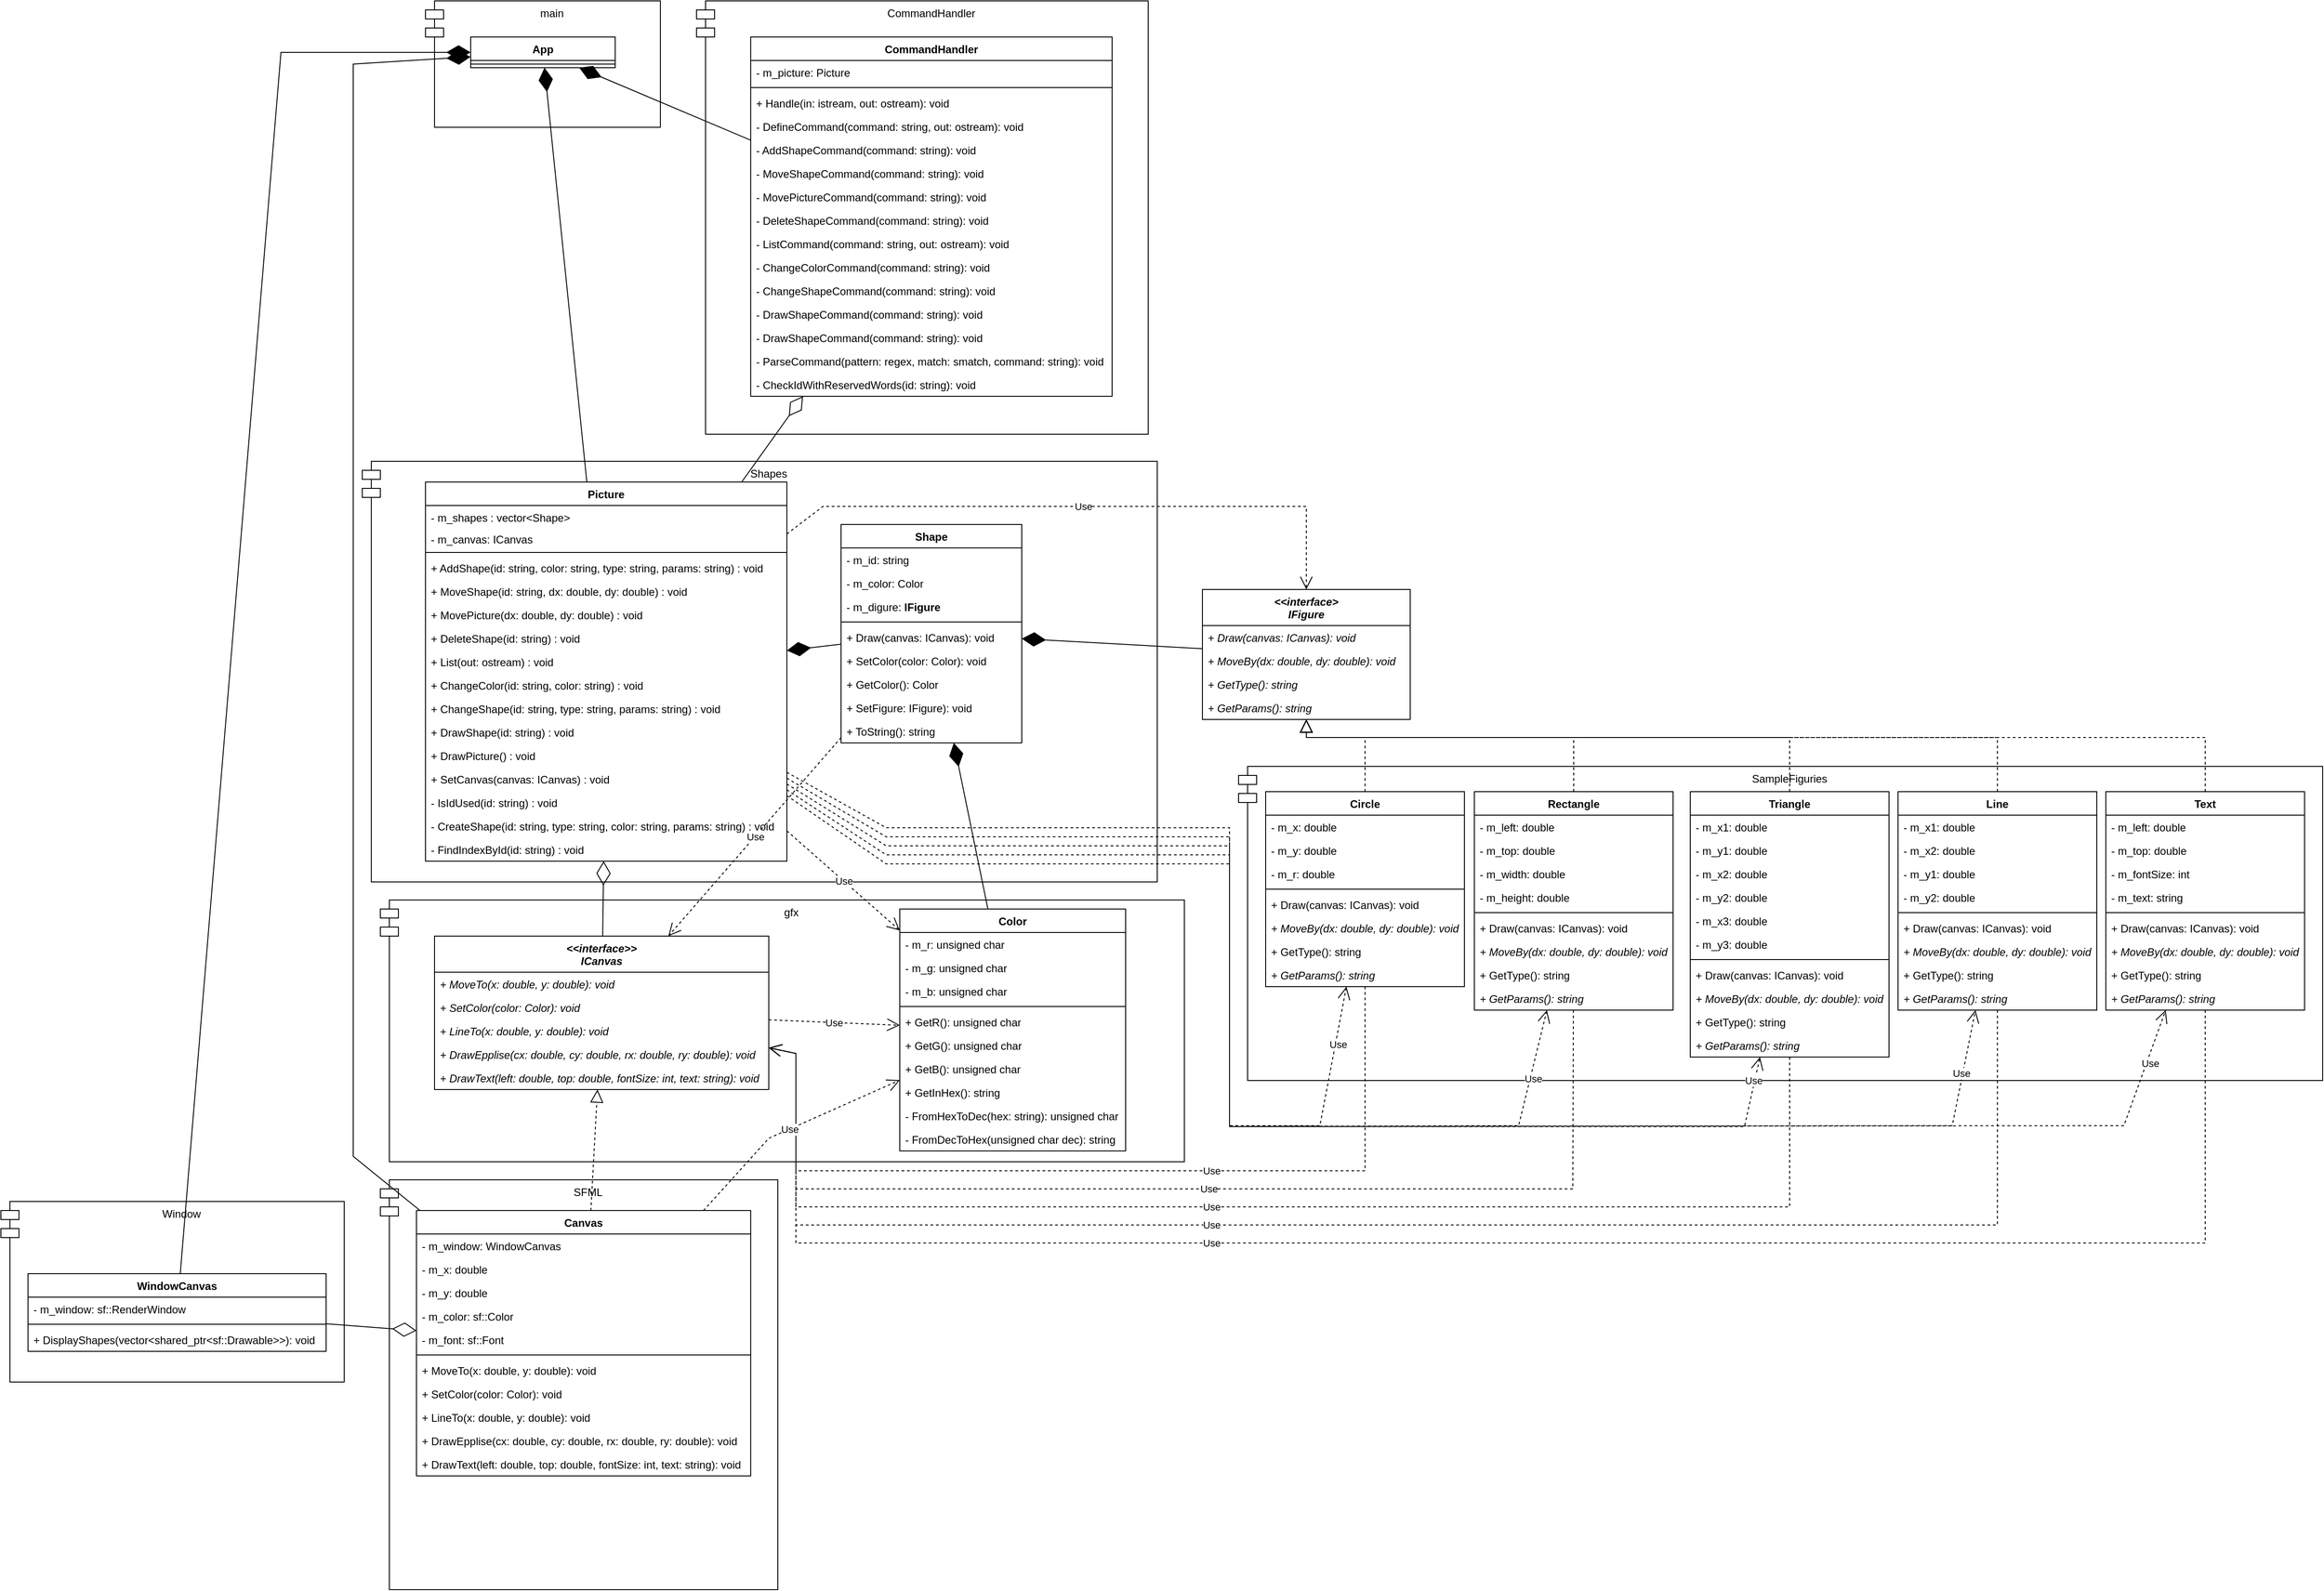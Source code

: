 <mxfile version="24.7.14">
  <diagram name="Страница — 1" id="0OpV4Xa3QXV75NDmF0c9">
    <mxGraphModel dx="2088" dy="674" grid="1" gridSize="10" guides="1" tooltips="1" connect="1" arrows="1" fold="1" page="1" pageScale="1" pageWidth="827" pageHeight="1169" math="0" shadow="0">
      <root>
        <mxCell id="0" />
        <mxCell id="1" parent="0" />
        <mxCell id="XAlAQZyRAJn5Z6stwKX8-49" value="Window" style="shape=module;align=left;spacingLeft=20;align=center;verticalAlign=top;whiteSpace=wrap;html=1;" parent="1" vertex="1">
          <mxGeometry x="-340" y="1350" width="380" height="200" as="geometry" />
        </mxCell>
        <mxCell id="2IdYhjhQksEz0VN_lS5l-38" value="SampleFiguries" style="shape=module;align=left;spacingLeft=20;align=center;verticalAlign=top;whiteSpace=wrap;html=1;" parent="1" vertex="1">
          <mxGeometry x="1030" y="868" width="1200" height="348" as="geometry" />
        </mxCell>
        <mxCell id="2IdYhjhQksEz0VN_lS5l-20" value="gfx" style="shape=module;align=left;spacingLeft=20;align=center;verticalAlign=top;whiteSpace=wrap;html=1;" parent="1" vertex="1">
          <mxGeometry x="80" y="1016" width="890" height="290" as="geometry" />
        </mxCell>
        <mxCell id="Rg9wagiexUnOvc4vePpl-20" value="Shapes" style="shape=module;align=left;spacingLeft=20;align=center;verticalAlign=top;whiteSpace=wrap;html=1;" parent="1" vertex="1">
          <mxGeometry x="60" y="530" width="880" height="466" as="geometry" />
        </mxCell>
        <mxCell id="Rg9wagiexUnOvc4vePpl-1" value="main" style="shape=module;align=left;spacingLeft=20;align=center;verticalAlign=top;whiteSpace=wrap;html=1;" parent="1" vertex="1">
          <mxGeometry x="130" y="20" width="260" height="140" as="geometry" />
        </mxCell>
        <mxCell id="Rg9wagiexUnOvc4vePpl-2" value="App" style="swimlane;fontStyle=1;align=center;verticalAlign=top;childLayout=stackLayout;horizontal=1;startSize=26;horizontalStack=0;resizeParent=1;resizeParentMax=0;resizeLast=0;collapsible=1;marginBottom=0;whiteSpace=wrap;html=1;" parent="1" vertex="1">
          <mxGeometry x="180" y="60" width="160" height="34" as="geometry" />
        </mxCell>
        <mxCell id="Rg9wagiexUnOvc4vePpl-4" value="" style="line;strokeWidth=1;fillColor=none;align=left;verticalAlign=middle;spacingTop=-1;spacingLeft=3;spacingRight=3;rotatable=0;labelPosition=right;points=[];portConstraint=eastwest;strokeColor=inherit;" parent="Rg9wagiexUnOvc4vePpl-2" vertex="1">
          <mxGeometry y="26" width="160" height="8" as="geometry" />
        </mxCell>
        <mxCell id="Rg9wagiexUnOvc4vePpl-6" value="CommandHandler" style="shape=module;align=left;spacingLeft=20;align=center;verticalAlign=top;whiteSpace=wrap;html=1;" parent="1" vertex="1">
          <mxGeometry x="430" y="20" width="500" height="480" as="geometry" />
        </mxCell>
        <mxCell id="Rg9wagiexUnOvc4vePpl-10" value="CommandHandler" style="swimlane;fontStyle=1;align=center;verticalAlign=top;childLayout=stackLayout;horizontal=1;startSize=26;horizontalStack=0;resizeParent=1;resizeParentMax=0;resizeLast=0;collapsible=1;marginBottom=0;whiteSpace=wrap;html=1;" parent="1" vertex="1">
          <mxGeometry x="490" y="60" width="400" height="398" as="geometry" />
        </mxCell>
        <mxCell id="Rg9wagiexUnOvc4vePpl-11" value="- m_picture: Picture" style="text;strokeColor=none;fillColor=none;align=left;verticalAlign=top;spacingLeft=4;spacingRight=4;overflow=hidden;rotatable=0;points=[[0,0.5],[1,0.5]];portConstraint=eastwest;whiteSpace=wrap;html=1;" parent="Rg9wagiexUnOvc4vePpl-10" vertex="1">
          <mxGeometry y="26" width="400" height="26" as="geometry" />
        </mxCell>
        <mxCell id="Rg9wagiexUnOvc4vePpl-12" value="" style="line;strokeWidth=1;fillColor=none;align=left;verticalAlign=middle;spacingTop=-1;spacingLeft=3;spacingRight=3;rotatable=0;labelPosition=right;points=[];portConstraint=eastwest;strokeColor=inherit;" parent="Rg9wagiexUnOvc4vePpl-10" vertex="1">
          <mxGeometry y="52" width="400" height="8" as="geometry" />
        </mxCell>
        <mxCell id="2IdYhjhQksEz0VN_lS5l-1" value="+ Handle(in: istream, out: ostream): void" style="text;strokeColor=none;fillColor=none;align=left;verticalAlign=top;spacingLeft=4;spacingRight=4;overflow=hidden;rotatable=0;points=[[0,0.5],[1,0.5]];portConstraint=eastwest;whiteSpace=wrap;html=1;" parent="Rg9wagiexUnOvc4vePpl-10" vertex="1">
          <mxGeometry y="60" width="400" height="26" as="geometry" />
        </mxCell>
        <mxCell id="XAlAQZyRAJn5Z6stwKX8-9" value="- DefineCommand(command: string, out: ostream): void" style="text;strokeColor=none;fillColor=none;align=left;verticalAlign=top;spacingLeft=4;spacingRight=4;overflow=hidden;rotatable=0;points=[[0,0.5],[1,0.5]];portConstraint=eastwest;whiteSpace=wrap;html=1;" parent="Rg9wagiexUnOvc4vePpl-10" vertex="1">
          <mxGeometry y="86" width="400" height="26" as="geometry" />
        </mxCell>
        <mxCell id="XAlAQZyRAJn5Z6stwKX8-11" value="- AddShapeCommand(command: string): void" style="text;strokeColor=none;fillColor=none;align=left;verticalAlign=top;spacingLeft=4;spacingRight=4;overflow=hidden;rotatable=0;points=[[0,0.5],[1,0.5]];portConstraint=eastwest;whiteSpace=wrap;html=1;" parent="Rg9wagiexUnOvc4vePpl-10" vertex="1">
          <mxGeometry y="112" width="400" height="26" as="geometry" />
        </mxCell>
        <mxCell id="XAlAQZyRAJn5Z6stwKX8-12" value="- MoveShapeCommand(command: string): void" style="text;strokeColor=none;fillColor=none;align=left;verticalAlign=top;spacingLeft=4;spacingRight=4;overflow=hidden;rotatable=0;points=[[0,0.5],[1,0.5]];portConstraint=eastwest;whiteSpace=wrap;html=1;" parent="Rg9wagiexUnOvc4vePpl-10" vertex="1">
          <mxGeometry y="138" width="400" height="26" as="geometry" />
        </mxCell>
        <mxCell id="XAlAQZyRAJn5Z6stwKX8-13" value="- MovePictureCommand(command: string): void" style="text;strokeColor=none;fillColor=none;align=left;verticalAlign=top;spacingLeft=4;spacingRight=4;overflow=hidden;rotatable=0;points=[[0,0.5],[1,0.5]];portConstraint=eastwest;whiteSpace=wrap;html=1;" parent="Rg9wagiexUnOvc4vePpl-10" vertex="1">
          <mxGeometry y="164" width="400" height="26" as="geometry" />
        </mxCell>
        <mxCell id="XAlAQZyRAJn5Z6stwKX8-14" value="- DeleteShapeCommand(command: string): void" style="text;strokeColor=none;fillColor=none;align=left;verticalAlign=top;spacingLeft=4;spacingRight=4;overflow=hidden;rotatable=0;points=[[0,0.5],[1,0.5]];portConstraint=eastwest;whiteSpace=wrap;html=1;" parent="Rg9wagiexUnOvc4vePpl-10" vertex="1">
          <mxGeometry y="190" width="400" height="26" as="geometry" />
        </mxCell>
        <mxCell id="XAlAQZyRAJn5Z6stwKX8-10" value="- ListCommand(command: string, out: ostream): void" style="text;strokeColor=none;fillColor=none;align=left;verticalAlign=top;spacingLeft=4;spacingRight=4;overflow=hidden;rotatable=0;points=[[0,0.5],[1,0.5]];portConstraint=eastwest;whiteSpace=wrap;html=1;" parent="Rg9wagiexUnOvc4vePpl-10" vertex="1">
          <mxGeometry y="216" width="400" height="26" as="geometry" />
        </mxCell>
        <mxCell id="XAlAQZyRAJn5Z6stwKX8-15" value="- ChangeColorCommand(command: string): void" style="text;strokeColor=none;fillColor=none;align=left;verticalAlign=top;spacingLeft=4;spacingRight=4;overflow=hidden;rotatable=0;points=[[0,0.5],[1,0.5]];portConstraint=eastwest;whiteSpace=wrap;html=1;" parent="Rg9wagiexUnOvc4vePpl-10" vertex="1">
          <mxGeometry y="242" width="400" height="26" as="geometry" />
        </mxCell>
        <mxCell id="XAlAQZyRAJn5Z6stwKX8-16" value="- ChangeShapeCommand(command: string): void" style="text;strokeColor=none;fillColor=none;align=left;verticalAlign=top;spacingLeft=4;spacingRight=4;overflow=hidden;rotatable=0;points=[[0,0.5],[1,0.5]];portConstraint=eastwest;whiteSpace=wrap;html=1;" parent="Rg9wagiexUnOvc4vePpl-10" vertex="1">
          <mxGeometry y="268" width="400" height="26" as="geometry" />
        </mxCell>
        <mxCell id="XAlAQZyRAJn5Z6stwKX8-17" value="- DrawShapeCommand(command: string): void" style="text;strokeColor=none;fillColor=none;align=left;verticalAlign=top;spacingLeft=4;spacingRight=4;overflow=hidden;rotatable=0;points=[[0,0.5],[1,0.5]];portConstraint=eastwest;whiteSpace=wrap;html=1;" parent="Rg9wagiexUnOvc4vePpl-10" vertex="1">
          <mxGeometry y="294" width="400" height="26" as="geometry" />
        </mxCell>
        <mxCell id="XAlAQZyRAJn5Z6stwKX8-19" value="- DrawShapeCommand(command: string): void" style="text;strokeColor=none;fillColor=none;align=left;verticalAlign=top;spacingLeft=4;spacingRight=4;overflow=hidden;rotatable=0;points=[[0,0.5],[1,0.5]];portConstraint=eastwest;whiteSpace=wrap;html=1;" parent="Rg9wagiexUnOvc4vePpl-10" vertex="1">
          <mxGeometry y="320" width="400" height="26" as="geometry" />
        </mxCell>
        <mxCell id="XAlAQZyRAJn5Z6stwKX8-18" value="- ParseCommand(pattern: regex, match: smatch, command: string): void" style="text;strokeColor=none;fillColor=none;align=left;verticalAlign=top;spacingLeft=4;spacingRight=4;overflow=hidden;rotatable=0;points=[[0,0.5],[1,0.5]];portConstraint=eastwest;whiteSpace=wrap;html=1;" parent="Rg9wagiexUnOvc4vePpl-10" vertex="1">
          <mxGeometry y="346" width="400" height="26" as="geometry" />
        </mxCell>
        <mxCell id="XAlAQZyRAJn5Z6stwKX8-20" value="- CheckIdWithReservedWords(id: string): void" style="text;strokeColor=none;fillColor=none;align=left;verticalAlign=top;spacingLeft=4;spacingRight=4;overflow=hidden;rotatable=0;points=[[0,0.5],[1,0.5]];portConstraint=eastwest;whiteSpace=wrap;html=1;" parent="Rg9wagiexUnOvc4vePpl-10" vertex="1">
          <mxGeometry y="372" width="400" height="26" as="geometry" />
        </mxCell>
        <mxCell id="Rg9wagiexUnOvc4vePpl-14" value="" style="endArrow=diamondThin;endFill=0;endSize=24;html=1;rounded=0;" parent="1" source="Rg9wagiexUnOvc4vePpl-16" target="Rg9wagiexUnOvc4vePpl-10" edge="1">
          <mxGeometry width="160" relative="1" as="geometry">
            <mxPoint x="280" y="376" as="sourcePoint" />
            <mxPoint x="428.163" y="664" as="targetPoint" />
          </mxGeometry>
        </mxCell>
        <mxCell id="Rg9wagiexUnOvc4vePpl-16" value="Picture" style="swimlane;fontStyle=1;align=center;verticalAlign=top;childLayout=stackLayout;horizontal=1;startSize=26;horizontalStack=0;resizeParent=1;resizeParentMax=0;resizeLast=0;collapsible=1;marginBottom=0;whiteSpace=wrap;html=1;" parent="1" vertex="1">
          <mxGeometry x="130" y="553" width="400" height="420" as="geometry" />
        </mxCell>
        <mxCell id="Rg9wagiexUnOvc4vePpl-17" value="- m_shapes : vector&amp;lt;Shape&amp;gt;" style="text;strokeColor=none;fillColor=none;align=left;verticalAlign=top;spacingLeft=4;spacingRight=4;overflow=hidden;rotatable=0;points=[[0,0.5],[1,0.5]];portConstraint=eastwest;whiteSpace=wrap;html=1;" parent="Rg9wagiexUnOvc4vePpl-16" vertex="1">
          <mxGeometry y="26" width="400" height="24" as="geometry" />
        </mxCell>
        <mxCell id="2IdYhjhQksEz0VN_lS5l-22" value="- m_canvas: ICanvas" style="text;strokeColor=none;fillColor=none;align=left;verticalAlign=top;spacingLeft=4;spacingRight=4;overflow=hidden;rotatable=0;points=[[0,0.5],[1,0.5]];portConstraint=eastwest;whiteSpace=wrap;html=1;" parent="Rg9wagiexUnOvc4vePpl-16" vertex="1">
          <mxGeometry y="50" width="400" height="24" as="geometry" />
        </mxCell>
        <mxCell id="Rg9wagiexUnOvc4vePpl-18" value="" style="line;strokeWidth=1;fillColor=none;align=left;verticalAlign=middle;spacingTop=-1;spacingLeft=3;spacingRight=3;rotatable=0;labelPosition=right;points=[];portConstraint=eastwest;strokeColor=inherit;" parent="Rg9wagiexUnOvc4vePpl-16" vertex="1">
          <mxGeometry y="74" width="400" height="8" as="geometry" />
        </mxCell>
        <mxCell id="Rg9wagiexUnOvc4vePpl-19" value="+ AddShape(id: string, color: string, type: string, params: string&lt;span style=&quot;background-color: initial;&quot;&gt;) : void&lt;/span&gt;" style="text;strokeColor=none;fillColor=none;align=left;verticalAlign=top;spacingLeft=4;spacingRight=4;overflow=hidden;rotatable=0;points=[[0,0.5],[1,0.5]];portConstraint=eastwest;whiteSpace=wrap;html=1;" parent="Rg9wagiexUnOvc4vePpl-16" vertex="1">
          <mxGeometry y="82" width="400" height="26" as="geometry" />
        </mxCell>
        <mxCell id="Rg9wagiexUnOvc4vePpl-26" value="+ MoveShape(id: string, dx: double, dy: double) : void" style="text;strokeColor=none;fillColor=none;align=left;verticalAlign=top;spacingLeft=4;spacingRight=4;overflow=hidden;rotatable=0;points=[[0,0.5],[1,0.5]];portConstraint=eastwest;whiteSpace=wrap;html=1;" parent="Rg9wagiexUnOvc4vePpl-16" vertex="1">
          <mxGeometry y="108" width="400" height="26" as="geometry" />
        </mxCell>
        <mxCell id="Rg9wagiexUnOvc4vePpl-31" value="+ MovePicture(dx: double, dy: double) : void" style="text;strokeColor=none;fillColor=none;align=left;verticalAlign=top;spacingLeft=4;spacingRight=4;overflow=hidden;rotatable=0;points=[[0,0.5],[1,0.5]];portConstraint=eastwest;whiteSpace=wrap;html=1;" parent="Rg9wagiexUnOvc4vePpl-16" vertex="1">
          <mxGeometry y="134" width="400" height="26" as="geometry" />
        </mxCell>
        <mxCell id="Rg9wagiexUnOvc4vePpl-32" value="+ DeleteShape(id: string) : void" style="text;strokeColor=none;fillColor=none;align=left;verticalAlign=top;spacingLeft=4;spacingRight=4;overflow=hidden;rotatable=0;points=[[0,0.5],[1,0.5]];portConstraint=eastwest;whiteSpace=wrap;html=1;" parent="Rg9wagiexUnOvc4vePpl-16" vertex="1">
          <mxGeometry y="160" width="400" height="26" as="geometry" />
        </mxCell>
        <mxCell id="Rg9wagiexUnOvc4vePpl-33" value="+ List(out: ostream) : void" style="text;strokeColor=none;fillColor=none;align=left;verticalAlign=top;spacingLeft=4;spacingRight=4;overflow=hidden;rotatable=0;points=[[0,0.5],[1,0.5]];portConstraint=eastwest;whiteSpace=wrap;html=1;" parent="Rg9wagiexUnOvc4vePpl-16" vertex="1">
          <mxGeometry y="186" width="400" height="26" as="geometry" />
        </mxCell>
        <mxCell id="Rg9wagiexUnOvc4vePpl-35" value="+ ChangeColor(id: string, color: string) : void" style="text;strokeColor=none;fillColor=none;align=left;verticalAlign=top;spacingLeft=4;spacingRight=4;overflow=hidden;rotatable=0;points=[[0,0.5],[1,0.5]];portConstraint=eastwest;whiteSpace=wrap;html=1;" parent="Rg9wagiexUnOvc4vePpl-16" vertex="1">
          <mxGeometry y="212" width="400" height="26" as="geometry" />
        </mxCell>
        <mxCell id="Rg9wagiexUnOvc4vePpl-36" value="+ ChangeShape(id: string, type: string, params: string) : void" style="text;strokeColor=none;fillColor=none;align=left;verticalAlign=top;spacingLeft=4;spacingRight=4;overflow=hidden;rotatable=0;points=[[0,0.5],[1,0.5]];portConstraint=eastwest;whiteSpace=wrap;html=1;" parent="Rg9wagiexUnOvc4vePpl-16" vertex="1">
          <mxGeometry y="238" width="400" height="26" as="geometry" />
        </mxCell>
        <mxCell id="Rg9wagiexUnOvc4vePpl-37" value="+ DrawShape(id: string) : void" style="text;strokeColor=none;fillColor=none;align=left;verticalAlign=top;spacingLeft=4;spacingRight=4;overflow=hidden;rotatable=0;points=[[0,0.5],[1,0.5]];portConstraint=eastwest;whiteSpace=wrap;html=1;" parent="Rg9wagiexUnOvc4vePpl-16" vertex="1">
          <mxGeometry y="264" width="400" height="26" as="geometry" />
        </mxCell>
        <mxCell id="Rg9wagiexUnOvc4vePpl-38" value="+ DrawPicture() : void" style="text;strokeColor=none;fillColor=none;align=left;verticalAlign=top;spacingLeft=4;spacingRight=4;overflow=hidden;rotatable=0;points=[[0,0.5],[1,0.5]];portConstraint=eastwest;whiteSpace=wrap;html=1;" parent="Rg9wagiexUnOvc4vePpl-16" vertex="1">
          <mxGeometry y="290" width="400" height="26" as="geometry" />
        </mxCell>
        <mxCell id="2IdYhjhQksEz0VN_lS5l-107" value="+ SetCanvas(canvas: ICanvas) : void" style="text;strokeColor=none;fillColor=none;align=left;verticalAlign=top;spacingLeft=4;spacingRight=4;overflow=hidden;rotatable=0;points=[[0,0.5],[1,0.5]];portConstraint=eastwest;whiteSpace=wrap;html=1;" parent="Rg9wagiexUnOvc4vePpl-16" vertex="1">
          <mxGeometry y="316" width="400" height="26" as="geometry" />
        </mxCell>
        <mxCell id="XAlAQZyRAJn5Z6stwKX8-21" value="- IsIdUsed(id: string) : void" style="text;strokeColor=none;fillColor=none;align=left;verticalAlign=top;spacingLeft=4;spacingRight=4;overflow=hidden;rotatable=0;points=[[0,0.5],[1,0.5]];portConstraint=eastwest;whiteSpace=wrap;html=1;" parent="Rg9wagiexUnOvc4vePpl-16" vertex="1">
          <mxGeometry y="342" width="400" height="26" as="geometry" />
        </mxCell>
        <mxCell id="XAlAQZyRAJn5Z6stwKX8-22" value="- CreateShape(id: string, type: string, color: string, params: string) : void" style="text;strokeColor=none;fillColor=none;align=left;verticalAlign=top;spacingLeft=4;spacingRight=4;overflow=hidden;rotatable=0;points=[[0,0.5],[1,0.5]];portConstraint=eastwest;whiteSpace=wrap;html=1;" parent="Rg9wagiexUnOvc4vePpl-16" vertex="1">
          <mxGeometry y="368" width="400" height="26" as="geometry" />
        </mxCell>
        <mxCell id="XAlAQZyRAJn5Z6stwKX8-23" value="- FindIndexById(id: string) : void" style="text;strokeColor=none;fillColor=none;align=left;verticalAlign=top;spacingLeft=4;spacingRight=4;overflow=hidden;rotatable=0;points=[[0,0.5],[1,0.5]];portConstraint=eastwest;whiteSpace=wrap;html=1;" parent="Rg9wagiexUnOvc4vePpl-16" vertex="1">
          <mxGeometry y="394" width="400" height="26" as="geometry" />
        </mxCell>
        <mxCell id="Rg9wagiexUnOvc4vePpl-21" value="Shape" style="swimlane;fontStyle=1;align=center;verticalAlign=top;childLayout=stackLayout;horizontal=1;startSize=26;horizontalStack=0;resizeParent=1;resizeParentMax=0;resizeLast=0;collapsible=1;marginBottom=0;whiteSpace=wrap;html=1;" parent="1" vertex="1">
          <mxGeometry x="590" y="600" width="200" height="242" as="geometry" />
        </mxCell>
        <mxCell id="XAlAQZyRAJn5Z6stwKX8-24" value="- m_id: string" style="text;strokeColor=none;fillColor=none;align=left;verticalAlign=top;spacingLeft=4;spacingRight=4;overflow=hidden;rotatable=0;points=[[0,0.5],[1,0.5]];portConstraint=eastwest;whiteSpace=wrap;html=1;" parent="Rg9wagiexUnOvc4vePpl-21" vertex="1">
          <mxGeometry y="26" width="200" height="26" as="geometry" />
        </mxCell>
        <mxCell id="Rg9wagiexUnOvc4vePpl-22" value="- m_color: Color" style="text;strokeColor=none;fillColor=none;align=left;verticalAlign=top;spacingLeft=4;spacingRight=4;overflow=hidden;rotatable=0;points=[[0,0.5],[1,0.5]];portConstraint=eastwest;whiteSpace=wrap;html=1;" parent="Rg9wagiexUnOvc4vePpl-21" vertex="1">
          <mxGeometry y="52" width="200" height="26" as="geometry" />
        </mxCell>
        <mxCell id="Rg9wagiexUnOvc4vePpl-53" value="- m_digure:&amp;nbsp;&lt;span style=&quot;font-weight: 700; text-align: center;&quot;&gt;IFigure&lt;/span&gt;" style="text;strokeColor=none;fillColor=none;align=left;verticalAlign=top;spacingLeft=4;spacingRight=4;overflow=hidden;rotatable=0;points=[[0,0.5],[1,0.5]];portConstraint=eastwest;whiteSpace=wrap;html=1;" parent="Rg9wagiexUnOvc4vePpl-21" vertex="1">
          <mxGeometry y="78" width="200" height="26" as="geometry" />
        </mxCell>
        <mxCell id="Rg9wagiexUnOvc4vePpl-23" value="" style="line;strokeWidth=1;fillColor=none;align=left;verticalAlign=middle;spacingTop=-1;spacingLeft=3;spacingRight=3;rotatable=0;labelPosition=right;points=[];portConstraint=eastwest;strokeColor=inherit;" parent="Rg9wagiexUnOvc4vePpl-21" vertex="1">
          <mxGeometry y="104" width="200" height="8" as="geometry" />
        </mxCell>
        <mxCell id="Rg9wagiexUnOvc4vePpl-57" value="+ Draw(canvas: ICanvas): void" style="text;strokeColor=none;fillColor=none;align=left;verticalAlign=top;spacingLeft=4;spacingRight=4;overflow=hidden;rotatable=0;points=[[0,0.5],[1,0.5]];portConstraint=eastwest;whiteSpace=wrap;html=1;" parent="Rg9wagiexUnOvc4vePpl-21" vertex="1">
          <mxGeometry y="112" width="200" height="26" as="geometry" />
        </mxCell>
        <mxCell id="Rg9wagiexUnOvc4vePpl-58" value="+ SetColor(color: Color): void" style="text;strokeColor=none;fillColor=none;align=left;verticalAlign=top;spacingLeft=4;spacingRight=4;overflow=hidden;rotatable=0;points=[[0,0.5],[1,0.5]];portConstraint=eastwest;whiteSpace=wrap;html=1;" parent="Rg9wagiexUnOvc4vePpl-21" vertex="1">
          <mxGeometry y="138" width="200" height="26" as="geometry" />
        </mxCell>
        <mxCell id="Rg9wagiexUnOvc4vePpl-59" value="+ GetColor(): Color" style="text;strokeColor=none;fillColor=none;align=left;verticalAlign=top;spacingLeft=4;spacingRight=4;overflow=hidden;rotatable=0;points=[[0,0.5],[1,0.5]];portConstraint=eastwest;whiteSpace=wrap;html=1;" parent="Rg9wagiexUnOvc4vePpl-21" vertex="1">
          <mxGeometry y="164" width="200" height="26" as="geometry" />
        </mxCell>
        <mxCell id="Rg9wagiexUnOvc4vePpl-24" value="+ SetFigure: IFigure): void" style="text;strokeColor=none;fillColor=none;align=left;verticalAlign=top;spacingLeft=4;spacingRight=4;overflow=hidden;rotatable=0;points=[[0,0.5],[1,0.5]];portConstraint=eastwest;whiteSpace=wrap;html=1;" parent="Rg9wagiexUnOvc4vePpl-21" vertex="1">
          <mxGeometry y="190" width="200" height="26" as="geometry" />
        </mxCell>
        <mxCell id="2IdYhjhQksEz0VN_lS5l-4" value="+ ToString(): string" style="text;strokeColor=none;fillColor=none;align=left;verticalAlign=top;spacingLeft=4;spacingRight=4;overflow=hidden;rotatable=0;points=[[0,0.5],[1,0.5]];portConstraint=eastwest;whiteSpace=wrap;html=1;" parent="Rg9wagiexUnOvc4vePpl-21" vertex="1">
          <mxGeometry y="216" width="200" height="26" as="geometry" />
        </mxCell>
        <mxCell id="Rg9wagiexUnOvc4vePpl-25" value="" style="endArrow=diamondThin;endFill=1;endSize=24;html=1;rounded=0;" parent="1" source="Rg9wagiexUnOvc4vePpl-21" target="Rg9wagiexUnOvc4vePpl-16" edge="1">
          <mxGeometry width="160" relative="1" as="geometry">
            <mxPoint x="360" y="646" as="sourcePoint" />
            <mxPoint x="520" y="646" as="targetPoint" />
          </mxGeometry>
        </mxCell>
        <mxCell id="Rg9wagiexUnOvc4vePpl-42" value="&lt;&lt;interface&gt;&gt;&#xa;ICanvas" style="swimlane;fontStyle=3;align=center;verticalAlign=top;childLayout=stackLayout;horizontal=1;startSize=40;horizontalStack=0;resizeParent=1;resizeParentMax=0;resizeLast=0;collapsible=1;marginBottom=0;" parent="1" vertex="1">
          <mxGeometry x="140" y="1056" width="370" height="170" as="geometry" />
        </mxCell>
        <mxCell id="Rg9wagiexUnOvc4vePpl-43" value="+ MoveTo(x: double, y: double): void" style="text;strokeColor=none;fillColor=none;align=left;verticalAlign=top;spacingLeft=4;spacingRight=4;overflow=hidden;rotatable=0;points=[[0,0.5],[1,0.5]];portConstraint=eastwest;fontStyle=2" parent="Rg9wagiexUnOvc4vePpl-42" vertex="1">
          <mxGeometry y="40" width="370" height="26" as="geometry" />
        </mxCell>
        <mxCell id="Rg9wagiexUnOvc4vePpl-44" value="+ SetColor(color: Color): void" style="text;strokeColor=none;fillColor=none;align=left;verticalAlign=top;spacingLeft=4;spacingRight=4;overflow=hidden;rotatable=0;points=[[0,0.5],[1,0.5]];portConstraint=eastwest;fontStyle=2" parent="Rg9wagiexUnOvc4vePpl-42" vertex="1">
          <mxGeometry y="66" width="370" height="26" as="geometry" />
        </mxCell>
        <mxCell id="Rg9wagiexUnOvc4vePpl-45" value="+ LineTo(x: double, y: double): void" style="text;strokeColor=none;fillColor=none;align=left;verticalAlign=top;spacingLeft=4;spacingRight=4;overflow=hidden;rotatable=0;points=[[0,0.5],[1,0.5]];portConstraint=eastwest;fontStyle=2" parent="Rg9wagiexUnOvc4vePpl-42" vertex="1">
          <mxGeometry y="92" width="370" height="26" as="geometry" />
        </mxCell>
        <mxCell id="Rg9wagiexUnOvc4vePpl-46" value="+ DrawEpplise(cx: double, cy: double, rx: double, ry: double): void" style="text;strokeColor=none;fillColor=none;align=left;verticalAlign=top;spacingLeft=4;spacingRight=4;overflow=hidden;rotatable=0;points=[[0,0.5],[1,0.5]];portConstraint=eastwest;fontStyle=2" parent="Rg9wagiexUnOvc4vePpl-42" vertex="1">
          <mxGeometry y="118" width="370" height="26" as="geometry" />
        </mxCell>
        <mxCell id="Rg9wagiexUnOvc4vePpl-47" value="+ DrawText(left: double, top: double, fontSize: int, text: string): void" style="text;strokeColor=none;fillColor=none;align=left;verticalAlign=top;spacingLeft=4;spacingRight=4;overflow=hidden;rotatable=0;points=[[0,0.5],[1,0.5]];portConstraint=eastwest;fontStyle=2" parent="Rg9wagiexUnOvc4vePpl-42" vertex="1">
          <mxGeometry y="144" width="370" height="26" as="geometry" />
        </mxCell>
        <mxCell id="Rg9wagiexUnOvc4vePpl-54" value="&lt;div&gt;&lt;i&gt;&amp;lt;&amp;lt;interface&amp;gt;&lt;/i&gt;&lt;/div&gt;&lt;i&gt;IFigure&lt;/i&gt;" style="swimlane;fontStyle=1;align=center;verticalAlign=top;childLayout=stackLayout;horizontal=1;startSize=40;horizontalStack=0;resizeParent=1;resizeParentMax=0;resizeLast=0;collapsible=1;marginBottom=0;whiteSpace=wrap;html=1;" parent="1" vertex="1">
          <mxGeometry x="990" y="672" width="230" height="144" as="geometry" />
        </mxCell>
        <mxCell id="Rg9wagiexUnOvc4vePpl-55" value="&lt;i&gt;+ Draw(canvas: ICanvas): void&lt;/i&gt;" style="text;strokeColor=none;fillColor=none;align=left;verticalAlign=top;spacingLeft=4;spacingRight=4;overflow=hidden;rotatable=0;points=[[0,0.5],[1,0.5]];portConstraint=eastwest;whiteSpace=wrap;html=1;" parent="Rg9wagiexUnOvc4vePpl-54" vertex="1">
          <mxGeometry y="40" width="230" height="26" as="geometry" />
        </mxCell>
        <mxCell id="2IdYhjhQksEz0VN_lS5l-21" value="&lt;i&gt;+ MoveBy(dx: double, dy: double): void&lt;/i&gt;" style="text;strokeColor=none;fillColor=none;align=left;verticalAlign=top;spacingLeft=4;spacingRight=4;overflow=hidden;rotatable=0;points=[[0,0.5],[1,0.5]];portConstraint=eastwest;whiteSpace=wrap;html=1;" parent="Rg9wagiexUnOvc4vePpl-54" vertex="1">
          <mxGeometry y="66" width="230" height="26" as="geometry" />
        </mxCell>
        <mxCell id="2IdYhjhQksEz0VN_lS5l-5" value="&lt;i&gt;+ GetType(): string&lt;/i&gt;" style="text;strokeColor=none;fillColor=none;align=left;verticalAlign=top;spacingLeft=4;spacingRight=4;overflow=hidden;rotatable=0;points=[[0,0.5],[1,0.5]];portConstraint=eastwest;whiteSpace=wrap;html=1;" parent="Rg9wagiexUnOvc4vePpl-54" vertex="1">
          <mxGeometry y="92" width="230" height="26" as="geometry" />
        </mxCell>
        <mxCell id="OTlooxgMmgsXdkru4W10-1" value="&lt;i&gt;+ GetParams(): string&lt;/i&gt;" style="text;strokeColor=none;fillColor=none;align=left;verticalAlign=top;spacingLeft=4;spacingRight=4;overflow=hidden;rotatable=0;points=[[0,0.5],[1,0.5]];portConstraint=eastwest;whiteSpace=wrap;html=1;" parent="Rg9wagiexUnOvc4vePpl-54" vertex="1">
          <mxGeometry y="118" width="230" height="26" as="geometry" />
        </mxCell>
        <mxCell id="Rg9wagiexUnOvc4vePpl-56" value="" style="endArrow=diamondThin;endFill=1;endSize=24;html=1;rounded=0;" parent="1" source="Rg9wagiexUnOvc4vePpl-54" target="Rg9wagiexUnOvc4vePpl-21" edge="1">
          <mxGeometry width="160" relative="1" as="geometry">
            <mxPoint x="920" y="696" as="sourcePoint" />
            <mxPoint x="1080" y="696" as="targetPoint" />
          </mxGeometry>
        </mxCell>
        <mxCell id="2IdYhjhQksEz0VN_lS5l-2" value="" style="endArrow=diamondThin;endFill=1;endSize=24;html=1;rounded=0;" parent="1" source="Rg9wagiexUnOvc4vePpl-10" target="Rg9wagiexUnOvc4vePpl-2" edge="1">
          <mxGeometry width="160" relative="1" as="geometry">
            <mxPoint x="520" y="290" as="sourcePoint" />
            <mxPoint x="680" y="290" as="targetPoint" />
          </mxGeometry>
        </mxCell>
        <mxCell id="2IdYhjhQksEz0VN_lS5l-3" value="" style="endArrow=diamondThin;endFill=1;endSize=24;html=1;rounded=0;" parent="1" source="Rg9wagiexUnOvc4vePpl-16" target="Rg9wagiexUnOvc4vePpl-2" edge="1">
          <mxGeometry width="160" relative="1" as="geometry">
            <mxPoint x="490" y="117" as="sourcePoint" />
            <mxPoint x="350" y="98" as="targetPoint" />
          </mxGeometry>
        </mxCell>
        <mxCell id="2IdYhjhQksEz0VN_lS5l-10" value="Color" style="swimlane;fontStyle=1;align=center;verticalAlign=top;childLayout=stackLayout;horizontal=1;startSize=26;horizontalStack=0;resizeParent=1;resizeParentMax=0;resizeLast=0;collapsible=1;marginBottom=0;whiteSpace=wrap;html=1;" parent="1" vertex="1">
          <mxGeometry x="655" y="1026" width="250" height="268" as="geometry" />
        </mxCell>
        <mxCell id="2IdYhjhQksEz0VN_lS5l-11" value="- m_r: unsigned char" style="text;strokeColor=none;fillColor=none;align=left;verticalAlign=top;spacingLeft=4;spacingRight=4;overflow=hidden;rotatable=0;points=[[0,0.5],[1,0.5]];portConstraint=eastwest;whiteSpace=wrap;html=1;" parent="2IdYhjhQksEz0VN_lS5l-10" vertex="1">
          <mxGeometry y="26" width="250" height="26" as="geometry" />
        </mxCell>
        <mxCell id="2IdYhjhQksEz0VN_lS5l-14" value="- m_g: unsigned char" style="text;strokeColor=none;fillColor=none;align=left;verticalAlign=top;spacingLeft=4;spacingRight=4;overflow=hidden;rotatable=0;points=[[0,0.5],[1,0.5]];portConstraint=eastwest;whiteSpace=wrap;html=1;" parent="2IdYhjhQksEz0VN_lS5l-10" vertex="1">
          <mxGeometry y="52" width="250" height="26" as="geometry" />
        </mxCell>
        <mxCell id="2IdYhjhQksEz0VN_lS5l-15" value="- m_b: unsigned char" style="text;strokeColor=none;fillColor=none;align=left;verticalAlign=top;spacingLeft=4;spacingRight=4;overflow=hidden;rotatable=0;points=[[0,0.5],[1,0.5]];portConstraint=eastwest;whiteSpace=wrap;html=1;" parent="2IdYhjhQksEz0VN_lS5l-10" vertex="1">
          <mxGeometry y="78" width="250" height="26" as="geometry" />
        </mxCell>
        <mxCell id="2IdYhjhQksEz0VN_lS5l-12" value="" style="line;strokeWidth=1;fillColor=none;align=left;verticalAlign=middle;spacingTop=-1;spacingLeft=3;spacingRight=3;rotatable=0;labelPosition=right;points=[];portConstraint=eastwest;strokeColor=inherit;" parent="2IdYhjhQksEz0VN_lS5l-10" vertex="1">
          <mxGeometry y="104" width="250" height="8" as="geometry" />
        </mxCell>
        <mxCell id="2IdYhjhQksEz0VN_lS5l-16" value="+ GetR(): unsigned char" style="text;strokeColor=none;fillColor=none;align=left;verticalAlign=top;spacingLeft=4;spacingRight=4;overflow=hidden;rotatable=0;points=[[0,0.5],[1,0.5]];portConstraint=eastwest;whiteSpace=wrap;html=1;" parent="2IdYhjhQksEz0VN_lS5l-10" vertex="1">
          <mxGeometry y="112" width="250" height="26" as="geometry" />
        </mxCell>
        <mxCell id="2IdYhjhQksEz0VN_lS5l-17" value="+ GetG(): unsigned char" style="text;strokeColor=none;fillColor=none;align=left;verticalAlign=top;spacingLeft=4;spacingRight=4;overflow=hidden;rotatable=0;points=[[0,0.5],[1,0.5]];portConstraint=eastwest;whiteSpace=wrap;html=1;" parent="2IdYhjhQksEz0VN_lS5l-10" vertex="1">
          <mxGeometry y="138" width="250" height="26" as="geometry" />
        </mxCell>
        <mxCell id="2IdYhjhQksEz0VN_lS5l-13" value="+ GetB(): unsigned char" style="text;strokeColor=none;fillColor=none;align=left;verticalAlign=top;spacingLeft=4;spacingRight=4;overflow=hidden;rotatable=0;points=[[0,0.5],[1,0.5]];portConstraint=eastwest;whiteSpace=wrap;html=1;" parent="2IdYhjhQksEz0VN_lS5l-10" vertex="1">
          <mxGeometry y="164" width="250" height="26" as="geometry" />
        </mxCell>
        <mxCell id="2IdYhjhQksEz0VN_lS5l-18" value="+ GetInHex(): string" style="text;strokeColor=none;fillColor=none;align=left;verticalAlign=top;spacingLeft=4;spacingRight=4;overflow=hidden;rotatable=0;points=[[0,0.5],[1,0.5]];portConstraint=eastwest;whiteSpace=wrap;html=1;" parent="2IdYhjhQksEz0VN_lS5l-10" vertex="1">
          <mxGeometry y="190" width="250" height="26" as="geometry" />
        </mxCell>
        <mxCell id="OTlooxgMmgsXdkru4W10-7" value="- FromHexToDec(hex: string): unsigned char" style="text;strokeColor=none;fillColor=none;align=left;verticalAlign=top;spacingLeft=4;spacingRight=4;overflow=hidden;rotatable=0;points=[[0,0.5],[1,0.5]];portConstraint=eastwest;whiteSpace=wrap;html=1;" parent="2IdYhjhQksEz0VN_lS5l-10" vertex="1">
          <mxGeometry y="216" width="250" height="26" as="geometry" />
        </mxCell>
        <mxCell id="OTlooxgMmgsXdkru4W10-8" value="- FromDecToHex(unsigned char dec): string" style="text;strokeColor=none;fillColor=none;align=left;verticalAlign=top;spacingLeft=4;spacingRight=4;overflow=hidden;rotatable=0;points=[[0,0.5],[1,0.5]];portConstraint=eastwest;whiteSpace=wrap;html=1;" parent="2IdYhjhQksEz0VN_lS5l-10" vertex="1">
          <mxGeometry y="242" width="250" height="26" as="geometry" />
        </mxCell>
        <mxCell id="2IdYhjhQksEz0VN_lS5l-19" value="" style="endArrow=diamondThin;endFill=1;endSize=24;html=1;rounded=0;" parent="1" source="2IdYhjhQksEz0VN_lS5l-10" target="Rg9wagiexUnOvc4vePpl-21" edge="1">
          <mxGeometry width="160" relative="1" as="geometry">
            <mxPoint x="760" y="926" as="sourcePoint" />
            <mxPoint x="920" y="926" as="targetPoint" />
          </mxGeometry>
        </mxCell>
        <mxCell id="2IdYhjhQksEz0VN_lS5l-23" value="Use" style="endArrow=open;endSize=12;dashed=1;html=1;rounded=0;" parent="1" source="Rg9wagiexUnOvc4vePpl-42" target="2IdYhjhQksEz0VN_lS5l-10" edge="1">
          <mxGeometry width="160" relative="1" as="geometry">
            <mxPoint x="440" y="1036" as="sourcePoint" />
            <mxPoint x="600" y="1036" as="targetPoint" />
          </mxGeometry>
        </mxCell>
        <mxCell id="2IdYhjhQksEz0VN_lS5l-24" value="Use" style="endArrow=open;endSize=12;dashed=1;html=1;rounded=0;" parent="1" source="Rg9wagiexUnOvc4vePpl-16" target="2IdYhjhQksEz0VN_lS5l-10" edge="1">
          <mxGeometry width="160" relative="1" as="geometry">
            <mxPoint x="440" y="1036" as="sourcePoint" />
            <mxPoint x="600" y="1036" as="targetPoint" />
          </mxGeometry>
        </mxCell>
        <mxCell id="2IdYhjhQksEz0VN_lS5l-25" value="" style="endArrow=diamondThin;endFill=0;endSize=24;html=1;rounded=0;" parent="1" source="Rg9wagiexUnOvc4vePpl-42" target="Rg9wagiexUnOvc4vePpl-16" edge="1">
          <mxGeometry width="160" relative="1" as="geometry">
            <mxPoint x="470" y="906" as="sourcePoint" />
            <mxPoint x="630" y="906" as="targetPoint" />
          </mxGeometry>
        </mxCell>
        <mxCell id="2IdYhjhQksEz0VN_lS5l-26" value="Use" style="endArrow=open;endSize=12;dashed=1;html=1;rounded=0;" parent="1" source="Rg9wagiexUnOvc4vePpl-21" target="Rg9wagiexUnOvc4vePpl-42" edge="1">
          <mxGeometry width="160" relative="1" as="geometry">
            <mxPoint x="470" y="976" as="sourcePoint" />
            <mxPoint x="630" y="976" as="targetPoint" />
          </mxGeometry>
        </mxCell>
        <mxCell id="2IdYhjhQksEz0VN_lS5l-27" value="Use" style="endArrow=open;endSize=12;dashed=1;html=1;rounded=0;" parent="1" source="Rg9wagiexUnOvc4vePpl-16" target="Rg9wagiexUnOvc4vePpl-54" edge="1">
          <mxGeometry width="160" relative="1" as="geometry">
            <mxPoint x="633" y="898" as="sourcePoint" />
            <mxPoint x="435" y="1066" as="targetPoint" />
            <Array as="points">
              <mxPoint x="570" y="580" />
              <mxPoint x="1105" y="580" />
            </Array>
          </mxGeometry>
        </mxCell>
        <mxCell id="2IdYhjhQksEz0VN_lS5l-32" value="Circle" style="swimlane;fontStyle=1;align=center;verticalAlign=top;childLayout=stackLayout;horizontal=1;startSize=26;horizontalStack=0;resizeParent=1;resizeParentMax=0;resizeLast=0;collapsible=1;marginBottom=0;whiteSpace=wrap;html=1;" parent="1" vertex="1">
          <mxGeometry x="1060" y="896" width="220" height="216" as="geometry" />
        </mxCell>
        <mxCell id="2IdYhjhQksEz0VN_lS5l-36" value="- m_x: double" style="text;strokeColor=none;fillColor=none;align=left;verticalAlign=top;spacingLeft=4;spacingRight=4;overflow=hidden;rotatable=0;points=[[0,0.5],[1,0.5]];portConstraint=eastwest;whiteSpace=wrap;html=1;" parent="2IdYhjhQksEz0VN_lS5l-32" vertex="1">
          <mxGeometry y="26" width="220" height="26" as="geometry" />
        </mxCell>
        <mxCell id="2IdYhjhQksEz0VN_lS5l-37" value="- m_y: double" style="text;strokeColor=none;fillColor=none;align=left;verticalAlign=top;spacingLeft=4;spacingRight=4;overflow=hidden;rotatable=0;points=[[0,0.5],[1,0.5]];portConstraint=eastwest;whiteSpace=wrap;html=1;" parent="2IdYhjhQksEz0VN_lS5l-32" vertex="1">
          <mxGeometry y="52" width="220" height="26" as="geometry" />
        </mxCell>
        <mxCell id="2IdYhjhQksEz0VN_lS5l-33" value="- m_r: double" style="text;strokeColor=none;fillColor=none;align=left;verticalAlign=top;spacingLeft=4;spacingRight=4;overflow=hidden;rotatable=0;points=[[0,0.5],[1,0.5]];portConstraint=eastwest;whiteSpace=wrap;html=1;" parent="2IdYhjhQksEz0VN_lS5l-32" vertex="1">
          <mxGeometry y="78" width="220" height="26" as="geometry" />
        </mxCell>
        <mxCell id="2IdYhjhQksEz0VN_lS5l-34" value="" style="line;strokeWidth=1;fillColor=none;align=left;verticalAlign=middle;spacingTop=-1;spacingLeft=3;spacingRight=3;rotatable=0;labelPosition=right;points=[];portConstraint=eastwest;strokeColor=inherit;" parent="2IdYhjhQksEz0VN_lS5l-32" vertex="1">
          <mxGeometry y="104" width="220" height="8" as="geometry" />
        </mxCell>
        <mxCell id="2IdYhjhQksEz0VN_lS5l-40" value="+ Draw(canvas: ICanvas): void" style="text;strokeColor=none;fillColor=none;align=left;verticalAlign=top;spacingLeft=4;spacingRight=4;overflow=hidden;rotatable=0;points=[[0,0.5],[1,0.5]];portConstraint=eastwest;whiteSpace=wrap;html=1;" parent="2IdYhjhQksEz0VN_lS5l-32" vertex="1">
          <mxGeometry y="112" width="220" height="26" as="geometry" />
        </mxCell>
        <mxCell id="2IdYhjhQksEz0VN_lS5l-41" value="&lt;i&gt;+ MoveBy(dx: double, dy: double): void&lt;/i&gt;" style="text;strokeColor=none;fillColor=none;align=left;verticalAlign=top;spacingLeft=4;spacingRight=4;overflow=hidden;rotatable=0;points=[[0,0.5],[1,0.5]];portConstraint=eastwest;whiteSpace=wrap;html=1;" parent="2IdYhjhQksEz0VN_lS5l-32" vertex="1">
          <mxGeometry y="138" width="220" height="26" as="geometry" />
        </mxCell>
        <mxCell id="2IdYhjhQksEz0VN_lS5l-42" value="+ GetType(): string" style="text;strokeColor=none;fillColor=none;align=left;verticalAlign=top;spacingLeft=4;spacingRight=4;overflow=hidden;rotatable=0;points=[[0,0.5],[1,0.5]];portConstraint=eastwest;whiteSpace=wrap;html=1;" parent="2IdYhjhQksEz0VN_lS5l-32" vertex="1">
          <mxGeometry y="164" width="220" height="26" as="geometry" />
        </mxCell>
        <mxCell id="OTlooxgMmgsXdkru4W10-2" value="&lt;i&gt;+ GetParams(): string&lt;/i&gt;" style="text;strokeColor=none;fillColor=none;align=left;verticalAlign=top;spacingLeft=4;spacingRight=4;overflow=hidden;rotatable=0;points=[[0,0.5],[1,0.5]];portConstraint=eastwest;whiteSpace=wrap;html=1;" parent="2IdYhjhQksEz0VN_lS5l-32" vertex="1">
          <mxGeometry y="190" width="220" height="26" as="geometry" />
        </mxCell>
        <mxCell id="2IdYhjhQksEz0VN_lS5l-43" value="Rectangle" style="swimlane;fontStyle=1;align=center;verticalAlign=top;childLayout=stackLayout;horizontal=1;startSize=26;horizontalStack=0;resizeParent=1;resizeParentMax=0;resizeLast=0;collapsible=1;marginBottom=0;whiteSpace=wrap;html=1;" parent="1" vertex="1">
          <mxGeometry x="1291" y="896" width="220" height="242" as="geometry" />
        </mxCell>
        <mxCell id="2IdYhjhQksEz0VN_lS5l-44" value="- m_left: double" style="text;strokeColor=none;fillColor=none;align=left;verticalAlign=top;spacingLeft=4;spacingRight=4;overflow=hidden;rotatable=0;points=[[0,0.5],[1,0.5]];portConstraint=eastwest;whiteSpace=wrap;html=1;" parent="2IdYhjhQksEz0VN_lS5l-43" vertex="1">
          <mxGeometry y="26" width="220" height="26" as="geometry" />
        </mxCell>
        <mxCell id="2IdYhjhQksEz0VN_lS5l-45" value="- m_top: double" style="text;strokeColor=none;fillColor=none;align=left;verticalAlign=top;spacingLeft=4;spacingRight=4;overflow=hidden;rotatable=0;points=[[0,0.5],[1,0.5]];portConstraint=eastwest;whiteSpace=wrap;html=1;" parent="2IdYhjhQksEz0VN_lS5l-43" vertex="1">
          <mxGeometry y="52" width="220" height="26" as="geometry" />
        </mxCell>
        <mxCell id="2IdYhjhQksEz0VN_lS5l-46" value="- m_width: double" style="text;strokeColor=none;fillColor=none;align=left;verticalAlign=top;spacingLeft=4;spacingRight=4;overflow=hidden;rotatable=0;points=[[0,0.5],[1,0.5]];portConstraint=eastwest;whiteSpace=wrap;html=1;" parent="2IdYhjhQksEz0VN_lS5l-43" vertex="1">
          <mxGeometry y="78" width="220" height="26" as="geometry" />
        </mxCell>
        <mxCell id="2IdYhjhQksEz0VN_lS5l-59" value="- m_height: double" style="text;strokeColor=none;fillColor=none;align=left;verticalAlign=top;spacingLeft=4;spacingRight=4;overflow=hidden;rotatable=0;points=[[0,0.5],[1,0.5]];portConstraint=eastwest;whiteSpace=wrap;html=1;" parent="2IdYhjhQksEz0VN_lS5l-43" vertex="1">
          <mxGeometry y="104" width="220" height="26" as="geometry" />
        </mxCell>
        <mxCell id="2IdYhjhQksEz0VN_lS5l-47" value="" style="line;strokeWidth=1;fillColor=none;align=left;verticalAlign=middle;spacingTop=-1;spacingLeft=3;spacingRight=3;rotatable=0;labelPosition=right;points=[];portConstraint=eastwest;strokeColor=inherit;" parent="2IdYhjhQksEz0VN_lS5l-43" vertex="1">
          <mxGeometry y="130" width="220" height="8" as="geometry" />
        </mxCell>
        <mxCell id="2IdYhjhQksEz0VN_lS5l-48" value="+ Draw(canvas: ICanvas): void" style="text;strokeColor=none;fillColor=none;align=left;verticalAlign=top;spacingLeft=4;spacingRight=4;overflow=hidden;rotatable=0;points=[[0,0.5],[1,0.5]];portConstraint=eastwest;whiteSpace=wrap;html=1;" parent="2IdYhjhQksEz0VN_lS5l-43" vertex="1">
          <mxGeometry y="138" width="220" height="26" as="geometry" />
        </mxCell>
        <mxCell id="2IdYhjhQksEz0VN_lS5l-49" value="&lt;i&gt;+ MoveBy(dx: double, dy: double): void&lt;/i&gt;" style="text;strokeColor=none;fillColor=none;align=left;verticalAlign=top;spacingLeft=4;spacingRight=4;overflow=hidden;rotatable=0;points=[[0,0.5],[1,0.5]];portConstraint=eastwest;whiteSpace=wrap;html=1;" parent="2IdYhjhQksEz0VN_lS5l-43" vertex="1">
          <mxGeometry y="164" width="220" height="26" as="geometry" />
        </mxCell>
        <mxCell id="2IdYhjhQksEz0VN_lS5l-50" value="+ GetType(): string" style="text;strokeColor=none;fillColor=none;align=left;verticalAlign=top;spacingLeft=4;spacingRight=4;overflow=hidden;rotatable=0;points=[[0,0.5],[1,0.5]];portConstraint=eastwest;whiteSpace=wrap;html=1;" parent="2IdYhjhQksEz0VN_lS5l-43" vertex="1">
          <mxGeometry y="190" width="220" height="26" as="geometry" />
        </mxCell>
        <mxCell id="OTlooxgMmgsXdkru4W10-3" value="&lt;i&gt;+ GetParams(): string&lt;/i&gt;" style="text;strokeColor=none;fillColor=none;align=left;verticalAlign=top;spacingLeft=4;spacingRight=4;overflow=hidden;rotatable=0;points=[[0,0.5],[1,0.5]];portConstraint=eastwest;whiteSpace=wrap;html=1;" parent="2IdYhjhQksEz0VN_lS5l-43" vertex="1">
          <mxGeometry y="216" width="220" height="26" as="geometry" />
        </mxCell>
        <mxCell id="2IdYhjhQksEz0VN_lS5l-60" value="" style="endArrow=block;dashed=1;endFill=0;endSize=12;html=1;rounded=0;" parent="1" source="2IdYhjhQksEz0VN_lS5l-32" target="Rg9wagiexUnOvc4vePpl-54" edge="1">
          <mxGeometry width="160" relative="1" as="geometry">
            <mxPoint x="1210" y="1016" as="sourcePoint" />
            <mxPoint x="1370" y="1016" as="targetPoint" />
            <Array as="points">
              <mxPoint x="1170" y="836" />
              <mxPoint x="1105" y="836" />
            </Array>
          </mxGeometry>
        </mxCell>
        <mxCell id="2IdYhjhQksEz0VN_lS5l-61" value="" style="endArrow=block;dashed=1;endFill=0;endSize=12;html=1;rounded=0;" parent="1" source="2IdYhjhQksEz0VN_lS5l-43" target="Rg9wagiexUnOvc4vePpl-54" edge="1">
          <mxGeometry width="160" relative="1" as="geometry">
            <mxPoint x="1210" y="1016" as="sourcePoint" />
            <mxPoint x="1370" y="1016" as="targetPoint" />
            <Array as="points">
              <mxPoint x="1401" y="836" />
              <mxPoint x="1105" y="836" />
            </Array>
          </mxGeometry>
        </mxCell>
        <mxCell id="2IdYhjhQksEz0VN_lS5l-62" value="Triangle" style="swimlane;fontStyle=1;align=center;verticalAlign=top;childLayout=stackLayout;horizontal=1;startSize=26;horizontalStack=0;resizeParent=1;resizeParentMax=0;resizeLast=0;collapsible=1;marginBottom=0;whiteSpace=wrap;html=1;" parent="1" vertex="1">
          <mxGeometry x="1530" y="896" width="220" height="294" as="geometry" />
        </mxCell>
        <mxCell id="2IdYhjhQksEz0VN_lS5l-63" value="- m_x1: double" style="text;strokeColor=none;fillColor=none;align=left;verticalAlign=top;spacingLeft=4;spacingRight=4;overflow=hidden;rotatable=0;points=[[0,0.5],[1,0.5]];portConstraint=eastwest;whiteSpace=wrap;html=1;" parent="2IdYhjhQksEz0VN_lS5l-62" vertex="1">
          <mxGeometry y="26" width="220" height="26" as="geometry" />
        </mxCell>
        <mxCell id="2IdYhjhQksEz0VN_lS5l-64" value="- m_y1: double" style="text;strokeColor=none;fillColor=none;align=left;verticalAlign=top;spacingLeft=4;spacingRight=4;overflow=hidden;rotatable=0;points=[[0,0.5],[1,0.5]];portConstraint=eastwest;whiteSpace=wrap;html=1;" parent="2IdYhjhQksEz0VN_lS5l-62" vertex="1">
          <mxGeometry y="52" width="220" height="26" as="geometry" />
        </mxCell>
        <mxCell id="2IdYhjhQksEz0VN_lS5l-65" value="- m_x2: double" style="text;strokeColor=none;fillColor=none;align=left;verticalAlign=top;spacingLeft=4;spacingRight=4;overflow=hidden;rotatable=0;points=[[0,0.5],[1,0.5]];portConstraint=eastwest;whiteSpace=wrap;html=1;" parent="2IdYhjhQksEz0VN_lS5l-62" vertex="1">
          <mxGeometry y="78" width="220" height="26" as="geometry" />
        </mxCell>
        <mxCell id="2IdYhjhQksEz0VN_lS5l-66" value="- m_y2: double" style="text;strokeColor=none;fillColor=none;align=left;verticalAlign=top;spacingLeft=4;spacingRight=4;overflow=hidden;rotatable=0;points=[[0,0.5],[1,0.5]];portConstraint=eastwest;whiteSpace=wrap;html=1;" parent="2IdYhjhQksEz0VN_lS5l-62" vertex="1">
          <mxGeometry y="104" width="220" height="26" as="geometry" />
        </mxCell>
        <mxCell id="2IdYhjhQksEz0VN_lS5l-90" value="- m_x3: double" style="text;strokeColor=none;fillColor=none;align=left;verticalAlign=top;spacingLeft=4;spacingRight=4;overflow=hidden;rotatable=0;points=[[0,0.5],[1,0.5]];portConstraint=eastwest;whiteSpace=wrap;html=1;" parent="2IdYhjhQksEz0VN_lS5l-62" vertex="1">
          <mxGeometry y="130" width="220" height="26" as="geometry" />
        </mxCell>
        <mxCell id="2IdYhjhQksEz0VN_lS5l-91" value="- m_y3: double" style="text;strokeColor=none;fillColor=none;align=left;verticalAlign=top;spacingLeft=4;spacingRight=4;overflow=hidden;rotatable=0;points=[[0,0.5],[1,0.5]];portConstraint=eastwest;whiteSpace=wrap;html=1;" parent="2IdYhjhQksEz0VN_lS5l-62" vertex="1">
          <mxGeometry y="156" width="220" height="26" as="geometry" />
        </mxCell>
        <mxCell id="2IdYhjhQksEz0VN_lS5l-67" value="" style="line;strokeWidth=1;fillColor=none;align=left;verticalAlign=middle;spacingTop=-1;spacingLeft=3;spacingRight=3;rotatable=0;labelPosition=right;points=[];portConstraint=eastwest;strokeColor=inherit;" parent="2IdYhjhQksEz0VN_lS5l-62" vertex="1">
          <mxGeometry y="182" width="220" height="8" as="geometry" />
        </mxCell>
        <mxCell id="2IdYhjhQksEz0VN_lS5l-68" value="+ Draw(canvas: ICanvas): void" style="text;strokeColor=none;fillColor=none;align=left;verticalAlign=top;spacingLeft=4;spacingRight=4;overflow=hidden;rotatable=0;points=[[0,0.5],[1,0.5]];portConstraint=eastwest;whiteSpace=wrap;html=1;" parent="2IdYhjhQksEz0VN_lS5l-62" vertex="1">
          <mxGeometry y="190" width="220" height="26" as="geometry" />
        </mxCell>
        <mxCell id="2IdYhjhQksEz0VN_lS5l-69" value="&lt;i&gt;+ MoveBy(dx: double, dy: double): void&lt;/i&gt;" style="text;strokeColor=none;fillColor=none;align=left;verticalAlign=top;spacingLeft=4;spacingRight=4;overflow=hidden;rotatable=0;points=[[0,0.5],[1,0.5]];portConstraint=eastwest;whiteSpace=wrap;html=1;" parent="2IdYhjhQksEz0VN_lS5l-62" vertex="1">
          <mxGeometry y="216" width="220" height="26" as="geometry" />
        </mxCell>
        <mxCell id="2IdYhjhQksEz0VN_lS5l-70" value="+ GetType(): string" style="text;strokeColor=none;fillColor=none;align=left;verticalAlign=top;spacingLeft=4;spacingRight=4;overflow=hidden;rotatable=0;points=[[0,0.5],[1,0.5]];portConstraint=eastwest;whiteSpace=wrap;html=1;" parent="2IdYhjhQksEz0VN_lS5l-62" vertex="1">
          <mxGeometry y="242" width="220" height="26" as="geometry" />
        </mxCell>
        <mxCell id="OTlooxgMmgsXdkru4W10-4" value="&lt;i&gt;+ GetParams(): string&lt;/i&gt;" style="text;strokeColor=none;fillColor=none;align=left;verticalAlign=top;spacingLeft=4;spacingRight=4;overflow=hidden;rotatable=0;points=[[0,0.5],[1,0.5]];portConstraint=eastwest;whiteSpace=wrap;html=1;" parent="2IdYhjhQksEz0VN_lS5l-62" vertex="1">
          <mxGeometry y="268" width="220" height="26" as="geometry" />
        </mxCell>
        <mxCell id="2IdYhjhQksEz0VN_lS5l-71" value="" style="endArrow=block;dashed=1;endFill=0;endSize=12;html=1;rounded=0;" parent="1" source="2IdYhjhQksEz0VN_lS5l-62" target="Rg9wagiexUnOvc4vePpl-54" edge="1">
          <mxGeometry width="160" relative="1" as="geometry">
            <mxPoint x="1191" y="840" as="sourcePoint" />
            <mxPoint x="1310" y="932" as="targetPoint" />
            <Array as="points">
              <mxPoint x="1640" y="836" />
              <mxPoint x="1105" y="836" />
            </Array>
          </mxGeometry>
        </mxCell>
        <mxCell id="2IdYhjhQksEz0VN_lS5l-72" value="Line" style="swimlane;fontStyle=1;align=center;verticalAlign=top;childLayout=stackLayout;horizontal=1;startSize=26;horizontalStack=0;resizeParent=1;resizeParentMax=0;resizeLast=0;collapsible=1;marginBottom=0;whiteSpace=wrap;html=1;" parent="1" vertex="1">
          <mxGeometry x="1760" y="896" width="220" height="242" as="geometry" />
        </mxCell>
        <mxCell id="2IdYhjhQksEz0VN_lS5l-73" value="- m_x1: double" style="text;strokeColor=none;fillColor=none;align=left;verticalAlign=top;spacingLeft=4;spacingRight=4;overflow=hidden;rotatable=0;points=[[0,0.5],[1,0.5]];portConstraint=eastwest;whiteSpace=wrap;html=1;" parent="2IdYhjhQksEz0VN_lS5l-72" vertex="1">
          <mxGeometry y="26" width="220" height="26" as="geometry" />
        </mxCell>
        <mxCell id="2IdYhjhQksEz0VN_lS5l-74" value="- m_x2: double" style="text;strokeColor=none;fillColor=none;align=left;verticalAlign=top;spacingLeft=4;spacingRight=4;overflow=hidden;rotatable=0;points=[[0,0.5],[1,0.5]];portConstraint=eastwest;whiteSpace=wrap;html=1;" parent="2IdYhjhQksEz0VN_lS5l-72" vertex="1">
          <mxGeometry y="52" width="220" height="26" as="geometry" />
        </mxCell>
        <mxCell id="2IdYhjhQksEz0VN_lS5l-75" value="- m_y1: double" style="text;strokeColor=none;fillColor=none;align=left;verticalAlign=top;spacingLeft=4;spacingRight=4;overflow=hidden;rotatable=0;points=[[0,0.5],[1,0.5]];portConstraint=eastwest;whiteSpace=wrap;html=1;" parent="2IdYhjhQksEz0VN_lS5l-72" vertex="1">
          <mxGeometry y="78" width="220" height="26" as="geometry" />
        </mxCell>
        <mxCell id="2IdYhjhQksEz0VN_lS5l-76" value="- m_y2: double" style="text;strokeColor=none;fillColor=none;align=left;verticalAlign=top;spacingLeft=4;spacingRight=4;overflow=hidden;rotatable=0;points=[[0,0.5],[1,0.5]];portConstraint=eastwest;whiteSpace=wrap;html=1;" parent="2IdYhjhQksEz0VN_lS5l-72" vertex="1">
          <mxGeometry y="104" width="220" height="26" as="geometry" />
        </mxCell>
        <mxCell id="2IdYhjhQksEz0VN_lS5l-77" value="" style="line;strokeWidth=1;fillColor=none;align=left;verticalAlign=middle;spacingTop=-1;spacingLeft=3;spacingRight=3;rotatable=0;labelPosition=right;points=[];portConstraint=eastwest;strokeColor=inherit;" parent="2IdYhjhQksEz0VN_lS5l-72" vertex="1">
          <mxGeometry y="130" width="220" height="8" as="geometry" />
        </mxCell>
        <mxCell id="2IdYhjhQksEz0VN_lS5l-78" value="+ Draw(canvas: ICanvas): void" style="text;strokeColor=none;fillColor=none;align=left;verticalAlign=top;spacingLeft=4;spacingRight=4;overflow=hidden;rotatable=0;points=[[0,0.5],[1,0.5]];portConstraint=eastwest;whiteSpace=wrap;html=1;" parent="2IdYhjhQksEz0VN_lS5l-72" vertex="1">
          <mxGeometry y="138" width="220" height="26" as="geometry" />
        </mxCell>
        <mxCell id="2IdYhjhQksEz0VN_lS5l-79" value="&lt;i&gt;+ MoveBy(dx: double, dy: double): void&lt;/i&gt;" style="text;strokeColor=none;fillColor=none;align=left;verticalAlign=top;spacingLeft=4;spacingRight=4;overflow=hidden;rotatable=0;points=[[0,0.5],[1,0.5]];portConstraint=eastwest;whiteSpace=wrap;html=1;" parent="2IdYhjhQksEz0VN_lS5l-72" vertex="1">
          <mxGeometry y="164" width="220" height="26" as="geometry" />
        </mxCell>
        <mxCell id="2IdYhjhQksEz0VN_lS5l-80" value="+ GetType(): string" style="text;strokeColor=none;fillColor=none;align=left;verticalAlign=top;spacingLeft=4;spacingRight=4;overflow=hidden;rotatable=0;points=[[0,0.5],[1,0.5]];portConstraint=eastwest;whiteSpace=wrap;html=1;" parent="2IdYhjhQksEz0VN_lS5l-72" vertex="1">
          <mxGeometry y="190" width="220" height="26" as="geometry" />
        </mxCell>
        <mxCell id="OTlooxgMmgsXdkru4W10-5" value="&lt;i&gt;+ GetParams(): string&lt;/i&gt;" style="text;strokeColor=none;fillColor=none;align=left;verticalAlign=top;spacingLeft=4;spacingRight=4;overflow=hidden;rotatable=0;points=[[0,0.5],[1,0.5]];portConstraint=eastwest;whiteSpace=wrap;html=1;" parent="2IdYhjhQksEz0VN_lS5l-72" vertex="1">
          <mxGeometry y="216" width="220" height="26" as="geometry" />
        </mxCell>
        <mxCell id="2IdYhjhQksEz0VN_lS5l-81" value="Text" style="swimlane;fontStyle=1;align=center;verticalAlign=top;childLayout=stackLayout;horizontal=1;startSize=26;horizontalStack=0;resizeParent=1;resizeParentMax=0;resizeLast=0;collapsible=1;marginBottom=0;whiteSpace=wrap;html=1;" parent="1" vertex="1">
          <mxGeometry x="1990" y="896" width="220" height="242" as="geometry" />
        </mxCell>
        <mxCell id="2IdYhjhQksEz0VN_lS5l-82" value="- m_left: double" style="text;strokeColor=none;fillColor=none;align=left;verticalAlign=top;spacingLeft=4;spacingRight=4;overflow=hidden;rotatable=0;points=[[0,0.5],[1,0.5]];portConstraint=eastwest;whiteSpace=wrap;html=1;" parent="2IdYhjhQksEz0VN_lS5l-81" vertex="1">
          <mxGeometry y="26" width="220" height="26" as="geometry" />
        </mxCell>
        <mxCell id="2IdYhjhQksEz0VN_lS5l-83" value="- m_top: double" style="text;strokeColor=none;fillColor=none;align=left;verticalAlign=top;spacingLeft=4;spacingRight=4;overflow=hidden;rotatable=0;points=[[0,0.5],[1,0.5]];portConstraint=eastwest;whiteSpace=wrap;html=1;" parent="2IdYhjhQksEz0VN_lS5l-81" vertex="1">
          <mxGeometry y="52" width="220" height="26" as="geometry" />
        </mxCell>
        <mxCell id="2IdYhjhQksEz0VN_lS5l-84" value="- m_fontSize: int" style="text;strokeColor=none;fillColor=none;align=left;verticalAlign=top;spacingLeft=4;spacingRight=4;overflow=hidden;rotatable=0;points=[[0,0.5],[1,0.5]];portConstraint=eastwest;whiteSpace=wrap;html=1;" parent="2IdYhjhQksEz0VN_lS5l-81" vertex="1">
          <mxGeometry y="78" width="220" height="26" as="geometry" />
        </mxCell>
        <mxCell id="2IdYhjhQksEz0VN_lS5l-85" value="- m_text: string" style="text;strokeColor=none;fillColor=none;align=left;verticalAlign=top;spacingLeft=4;spacingRight=4;overflow=hidden;rotatable=0;points=[[0,0.5],[1,0.5]];portConstraint=eastwest;whiteSpace=wrap;html=1;" parent="2IdYhjhQksEz0VN_lS5l-81" vertex="1">
          <mxGeometry y="104" width="220" height="26" as="geometry" />
        </mxCell>
        <mxCell id="2IdYhjhQksEz0VN_lS5l-86" value="" style="line;strokeWidth=1;fillColor=none;align=left;verticalAlign=middle;spacingTop=-1;spacingLeft=3;spacingRight=3;rotatable=0;labelPosition=right;points=[];portConstraint=eastwest;strokeColor=inherit;" parent="2IdYhjhQksEz0VN_lS5l-81" vertex="1">
          <mxGeometry y="130" width="220" height="8" as="geometry" />
        </mxCell>
        <mxCell id="2IdYhjhQksEz0VN_lS5l-87" value="+ Draw(canvas: ICanvas): void" style="text;strokeColor=none;fillColor=none;align=left;verticalAlign=top;spacingLeft=4;spacingRight=4;overflow=hidden;rotatable=0;points=[[0,0.5],[1,0.5]];portConstraint=eastwest;whiteSpace=wrap;html=1;" parent="2IdYhjhQksEz0VN_lS5l-81" vertex="1">
          <mxGeometry y="138" width="220" height="26" as="geometry" />
        </mxCell>
        <mxCell id="2IdYhjhQksEz0VN_lS5l-88" value="&lt;i&gt;+ MoveBy(dx: double, dy: double): void&lt;/i&gt;" style="text;strokeColor=none;fillColor=none;align=left;verticalAlign=top;spacingLeft=4;spacingRight=4;overflow=hidden;rotatable=0;points=[[0,0.5],[1,0.5]];portConstraint=eastwest;whiteSpace=wrap;html=1;" parent="2IdYhjhQksEz0VN_lS5l-81" vertex="1">
          <mxGeometry y="164" width="220" height="26" as="geometry" />
        </mxCell>
        <mxCell id="2IdYhjhQksEz0VN_lS5l-89" value="+ GetType(): string" style="text;strokeColor=none;fillColor=none;align=left;verticalAlign=top;spacingLeft=4;spacingRight=4;overflow=hidden;rotatable=0;points=[[0,0.5],[1,0.5]];portConstraint=eastwest;whiteSpace=wrap;html=1;" parent="2IdYhjhQksEz0VN_lS5l-81" vertex="1">
          <mxGeometry y="190" width="220" height="26" as="geometry" />
        </mxCell>
        <mxCell id="OTlooxgMmgsXdkru4W10-6" value="&lt;i&gt;+ GetParams(): string&lt;/i&gt;" style="text;strokeColor=none;fillColor=none;align=left;verticalAlign=top;spacingLeft=4;spacingRight=4;overflow=hidden;rotatable=0;points=[[0,0.5],[1,0.5]];portConstraint=eastwest;whiteSpace=wrap;html=1;" parent="2IdYhjhQksEz0VN_lS5l-81" vertex="1">
          <mxGeometry y="216" width="220" height="26" as="geometry" />
        </mxCell>
        <mxCell id="2IdYhjhQksEz0VN_lS5l-92" value="" style="endArrow=block;dashed=1;endFill=0;endSize=12;html=1;rounded=0;" parent="1" source="2IdYhjhQksEz0VN_lS5l-72" target="Rg9wagiexUnOvc4vePpl-54" edge="1">
          <mxGeometry width="160" relative="1" as="geometry">
            <mxPoint x="1110" y="814" as="sourcePoint" />
            <mxPoint x="1640" y="896" as="targetPoint" />
            <Array as="points">
              <mxPoint x="1870" y="836" />
              <mxPoint x="1105" y="836" />
            </Array>
          </mxGeometry>
        </mxCell>
        <mxCell id="2IdYhjhQksEz0VN_lS5l-93" value="" style="endArrow=block;dashed=1;endFill=0;endSize=12;html=1;rounded=0;" parent="1" source="2IdYhjhQksEz0VN_lS5l-81" target="Rg9wagiexUnOvc4vePpl-54" edge="1">
          <mxGeometry width="160" relative="1" as="geometry">
            <mxPoint x="1110" y="814" as="sourcePoint" />
            <mxPoint x="1640" y="896" as="targetPoint" />
            <Array as="points">
              <mxPoint x="2100" y="836" />
              <mxPoint x="1105" y="836" />
            </Array>
          </mxGeometry>
        </mxCell>
        <mxCell id="2IdYhjhQksEz0VN_lS5l-94" value="Use" style="endArrow=open;endSize=12;dashed=1;html=1;rounded=0;" parent="1" source="2IdYhjhQksEz0VN_lS5l-32" target="Rg9wagiexUnOvc4vePpl-42" edge="1">
          <mxGeometry x="-0.247" width="160" relative="1" as="geometry">
            <mxPoint x="840" y="1176" as="sourcePoint" />
            <mxPoint x="1000" y="1176" as="targetPoint" />
            <Array as="points">
              <mxPoint x="1170" y="1316" />
              <mxPoint x="540" y="1316" />
              <mxPoint x="540" y="1186" />
            </Array>
            <mxPoint as="offset" />
          </mxGeometry>
        </mxCell>
        <mxCell id="2IdYhjhQksEz0VN_lS5l-95" value="Use" style="endArrow=open;endSize=12;dashed=1;html=1;rounded=0;" parent="1" source="2IdYhjhQksEz0VN_lS5l-43" target="Rg9wagiexUnOvc4vePpl-42" edge="1">
          <mxGeometry x="-0.029" width="160" relative="1" as="geometry">
            <mxPoint x="1167" y="1086" as="sourcePoint" />
            <mxPoint x="510" y="1180" as="targetPoint" />
            <Array as="points">
              <mxPoint x="1400" y="1336" />
              <mxPoint x="540" y="1336" />
              <mxPoint x="540" y="1186" />
            </Array>
            <mxPoint as="offset" />
          </mxGeometry>
        </mxCell>
        <mxCell id="2IdYhjhQksEz0VN_lS5l-96" value="Use" style="endArrow=open;endSize=12;dashed=1;html=1;rounded=0;" parent="1" source="2IdYhjhQksEz0VN_lS5l-62" target="Rg9wagiexUnOvc4vePpl-42" edge="1">
          <mxGeometry x="0.1" width="160" relative="1" as="geometry">
            <mxPoint x="1396" y="1112" as="sourcePoint" />
            <mxPoint x="510" y="1180" as="targetPoint" />
            <Array as="points">
              <mxPoint x="1640" y="1356" />
              <mxPoint x="540" y="1356" />
              <mxPoint x="540" y="1186" />
            </Array>
            <mxPoint as="offset" />
          </mxGeometry>
        </mxCell>
        <mxCell id="2IdYhjhQksEz0VN_lS5l-98" value="Use" style="endArrow=open;endSize=12;dashed=1;html=1;rounded=0;" parent="1" source="2IdYhjhQksEz0VN_lS5l-72" target="Rg9wagiexUnOvc4vePpl-42" edge="1">
          <mxGeometry x="0.239" width="160" relative="1" as="geometry">
            <mxPoint x="1635" y="1164" as="sourcePoint" />
            <mxPoint x="510" y="1180" as="targetPoint" />
            <Array as="points">
              <mxPoint x="1870" y="1376" />
              <mxPoint x="540" y="1376" />
              <mxPoint x="540" y="1186" />
            </Array>
            <mxPoint as="offset" />
          </mxGeometry>
        </mxCell>
        <mxCell id="2IdYhjhQksEz0VN_lS5l-99" value="Use" style="endArrow=open;endSize=12;dashed=1;html=1;rounded=0;" parent="1" source="2IdYhjhQksEz0VN_lS5l-81" target="Rg9wagiexUnOvc4vePpl-42" edge="1">
          <mxGeometry x="0.32" width="160" relative="1" as="geometry">
            <mxPoint x="1635" y="1164" as="sourcePoint" />
            <mxPoint x="510" y="1180" as="targetPoint" />
            <Array as="points">
              <mxPoint x="2100" y="1396" />
              <mxPoint x="540" y="1396" />
              <mxPoint x="540" y="1186" />
            </Array>
            <mxPoint as="offset" />
          </mxGeometry>
        </mxCell>
        <mxCell id="2IdYhjhQksEz0VN_lS5l-100" value="SFML" style="shape=module;align=left;spacingLeft=20;align=center;verticalAlign=top;whiteSpace=wrap;html=1;" parent="1" vertex="1">
          <mxGeometry x="80" y="1326" width="440" height="454" as="geometry" />
        </mxCell>
        <mxCell id="2IdYhjhQksEz0VN_lS5l-101" value="Canvas" style="swimlane;fontStyle=1;align=center;verticalAlign=top;childLayout=stackLayout;horizontal=1;startSize=26;horizontalStack=0;resizeParent=1;resizeParentMax=0;resizeLast=0;collapsible=1;marginBottom=0;whiteSpace=wrap;html=1;" parent="1" vertex="1">
          <mxGeometry x="120" y="1360" width="370" height="294" as="geometry" />
        </mxCell>
        <mxCell id="XAlAQZyRAJn5Z6stwKX8-32" value="- m_window: WindowCanvas" style="text;strokeColor=none;fillColor=none;align=left;verticalAlign=top;spacingLeft=4;spacingRight=4;overflow=hidden;rotatable=0;points=[[0,0.5],[1,0.5]];portConstraint=eastwest;fontStyle=0" parent="2IdYhjhQksEz0VN_lS5l-101" vertex="1">
          <mxGeometry y="26" width="370" height="26" as="geometry" />
        </mxCell>
        <mxCell id="XAlAQZyRAJn5Z6stwKX8-33" value="- m_x: double" style="text;strokeColor=none;fillColor=none;align=left;verticalAlign=top;spacingLeft=4;spacingRight=4;overflow=hidden;rotatable=0;points=[[0,0.5],[1,0.5]];portConstraint=eastwest;fontStyle=0" parent="2IdYhjhQksEz0VN_lS5l-101" vertex="1">
          <mxGeometry y="52" width="370" height="26" as="geometry" />
        </mxCell>
        <mxCell id="XAlAQZyRAJn5Z6stwKX8-34" value="- m_y: double" style="text;strokeColor=none;fillColor=none;align=left;verticalAlign=top;spacingLeft=4;spacingRight=4;overflow=hidden;rotatable=0;points=[[0,0.5],[1,0.5]];portConstraint=eastwest;fontStyle=0" parent="2IdYhjhQksEz0VN_lS5l-101" vertex="1">
          <mxGeometry y="78" width="370" height="26" as="geometry" />
        </mxCell>
        <mxCell id="XAlAQZyRAJn5Z6stwKX8-35" value="- m_color: sf::Color" style="text;strokeColor=none;fillColor=none;align=left;verticalAlign=top;spacingLeft=4;spacingRight=4;overflow=hidden;rotatable=0;points=[[0,0.5],[1,0.5]];portConstraint=eastwest;fontStyle=0" parent="2IdYhjhQksEz0VN_lS5l-101" vertex="1">
          <mxGeometry y="104" width="370" height="26" as="geometry" />
        </mxCell>
        <mxCell id="XAlAQZyRAJn5Z6stwKX8-36" value="- m_font: sf::Font" style="text;strokeColor=none;fillColor=none;align=left;verticalAlign=top;spacingLeft=4;spacingRight=4;overflow=hidden;rotatable=0;points=[[0,0.5],[1,0.5]];portConstraint=eastwest;fontStyle=0" parent="2IdYhjhQksEz0VN_lS5l-101" vertex="1">
          <mxGeometry y="130" width="370" height="26" as="geometry" />
        </mxCell>
        <mxCell id="2IdYhjhQksEz0VN_lS5l-103" value="" style="line;strokeWidth=1;fillColor=none;align=left;verticalAlign=middle;spacingTop=-1;spacingLeft=3;spacingRight=3;rotatable=0;labelPosition=right;points=[];portConstraint=eastwest;strokeColor=inherit;" parent="2IdYhjhQksEz0VN_lS5l-101" vertex="1">
          <mxGeometry y="156" width="370" height="8" as="geometry" />
        </mxCell>
        <mxCell id="XAlAQZyRAJn5Z6stwKX8-25" value="+ MoveTo(x: double, y: double): void" style="text;strokeColor=none;fillColor=none;align=left;verticalAlign=top;spacingLeft=4;spacingRight=4;overflow=hidden;rotatable=0;points=[[0,0.5],[1,0.5]];portConstraint=eastwest;fontStyle=0" parent="2IdYhjhQksEz0VN_lS5l-101" vertex="1">
          <mxGeometry y="164" width="370" height="26" as="geometry" />
        </mxCell>
        <mxCell id="XAlAQZyRAJn5Z6stwKX8-26" value="+ SetColor(color: Color): void" style="text;strokeColor=none;fillColor=none;align=left;verticalAlign=top;spacingLeft=4;spacingRight=4;overflow=hidden;rotatable=0;points=[[0,0.5],[1,0.5]];portConstraint=eastwest;fontStyle=0" parent="2IdYhjhQksEz0VN_lS5l-101" vertex="1">
          <mxGeometry y="190" width="370" height="26" as="geometry" />
        </mxCell>
        <mxCell id="XAlAQZyRAJn5Z6stwKX8-27" value="+ LineTo(x: double, y: double): void" style="text;strokeColor=none;fillColor=none;align=left;verticalAlign=top;spacingLeft=4;spacingRight=4;overflow=hidden;rotatable=0;points=[[0,0.5],[1,0.5]];portConstraint=eastwest;fontStyle=0" parent="2IdYhjhQksEz0VN_lS5l-101" vertex="1">
          <mxGeometry y="216" width="370" height="26" as="geometry" />
        </mxCell>
        <mxCell id="XAlAQZyRAJn5Z6stwKX8-28" value="+ DrawEpplise(cx: double, cy: double, rx: double, ry: double): void" style="text;strokeColor=none;fillColor=none;align=left;verticalAlign=top;spacingLeft=4;spacingRight=4;overflow=hidden;rotatable=0;points=[[0,0.5],[1,0.5]];portConstraint=eastwest;fontStyle=0" parent="2IdYhjhQksEz0VN_lS5l-101" vertex="1">
          <mxGeometry y="242" width="370" height="26" as="geometry" />
        </mxCell>
        <mxCell id="XAlAQZyRAJn5Z6stwKX8-29" value="+ DrawText(left: double, top: double, fontSize: int, text: string): void" style="text;strokeColor=none;fillColor=none;align=left;verticalAlign=top;spacingLeft=4;spacingRight=4;overflow=hidden;rotatable=0;points=[[0,0.5],[1,0.5]];portConstraint=eastwest;fontStyle=0" parent="2IdYhjhQksEz0VN_lS5l-101" vertex="1">
          <mxGeometry y="268" width="370" height="26" as="geometry" />
        </mxCell>
        <mxCell id="2IdYhjhQksEz0VN_lS5l-105" value="" style="endArrow=block;dashed=1;endFill=0;endSize=12;html=1;rounded=0;" parent="1" source="2IdYhjhQksEz0VN_lS5l-101" target="Rg9wagiexUnOvc4vePpl-42" edge="1">
          <mxGeometry width="160" relative="1" as="geometry">
            <mxPoint x="310" y="1516" as="sourcePoint" />
            <mxPoint x="470" y="1516" as="targetPoint" />
          </mxGeometry>
        </mxCell>
        <mxCell id="2IdYhjhQksEz0VN_lS5l-108" value="" style="endArrow=diamondThin;endFill=1;endSize=24;html=1;rounded=0;" parent="1" source="2IdYhjhQksEz0VN_lS5l-101" target="Rg9wagiexUnOvc4vePpl-2" edge="1">
          <mxGeometry width="160" relative="1" as="geometry">
            <mxPoint x="360" y="650" as="sourcePoint" />
            <mxPoint x="520" y="650" as="targetPoint" />
            <Array as="points">
              <mxPoint x="50" y="1300" />
              <mxPoint x="50" y="90" />
            </Array>
          </mxGeometry>
        </mxCell>
        <mxCell id="XAlAQZyRAJn5Z6stwKX8-1" value="Use" style="endArrow=open;endSize=12;dashed=1;html=1;rounded=0;" parent="1" source="2IdYhjhQksEz0VN_lS5l-101" target="2IdYhjhQksEz0VN_lS5l-10" edge="1">
          <mxGeometry width="160" relative="1" as="geometry">
            <mxPoint x="410" y="1266" as="sourcePoint" />
            <mxPoint x="570" y="1266" as="targetPoint" />
            <Array as="points">
              <mxPoint x="510" y="1280" />
            </Array>
          </mxGeometry>
        </mxCell>
        <mxCell id="XAlAQZyRAJn5Z6stwKX8-2" value="Use" style="endArrow=open;endSize=12;dashed=1;html=1;rounded=0;" parent="1" source="Rg9wagiexUnOvc4vePpl-16" target="2IdYhjhQksEz0VN_lS5l-32" edge="1">
          <mxGeometry x="0.878" y="-3" width="160" relative="1" as="geometry">
            <mxPoint x="850" y="1076" as="sourcePoint" />
            <mxPoint x="1010" y="1076" as="targetPoint" />
            <Array as="points">
              <mxPoint x="640" y="976" />
              <mxPoint x="1020" y="976" />
              <mxPoint x="1020" y="1266" />
              <mxPoint x="1120" y="1266" />
            </Array>
            <mxPoint as="offset" />
          </mxGeometry>
        </mxCell>
        <mxCell id="XAlAQZyRAJn5Z6stwKX8-4" value="Use" style="endArrow=open;endSize=12;dashed=1;html=1;rounded=0;" parent="1" source="Rg9wagiexUnOvc4vePpl-16" target="2IdYhjhQksEz0VN_lS5l-43" edge="1">
          <mxGeometry x="0.878" y="-3" width="160" relative="1" as="geometry">
            <mxPoint x="520" y="916" as="sourcePoint" />
            <mxPoint x="1149" y="1113" as="targetPoint" />
            <Array as="points">
              <mxPoint x="640" y="966" />
              <mxPoint x="1020" y="966" />
              <mxPoint x="1020" y="1267" />
              <mxPoint x="1340" y="1266" />
            </Array>
            <mxPoint as="offset" />
          </mxGeometry>
        </mxCell>
        <mxCell id="XAlAQZyRAJn5Z6stwKX8-5" value="Use" style="endArrow=open;endSize=12;dashed=1;html=1;rounded=0;" parent="1" source="Rg9wagiexUnOvc4vePpl-16" target="2IdYhjhQksEz0VN_lS5l-62" edge="1">
          <mxGeometry x="0.963" y="1" width="160" relative="1" as="geometry">
            <mxPoint x="520" y="916" as="sourcePoint" />
            <mxPoint x="1149" y="1113" as="targetPoint" />
            <Array as="points">
              <mxPoint x="640" y="956" />
              <mxPoint x="1020" y="956" />
              <mxPoint x="1020" y="1267" />
              <mxPoint x="1590" y="1267" />
            </Array>
            <mxPoint as="offset" />
          </mxGeometry>
        </mxCell>
        <mxCell id="XAlAQZyRAJn5Z6stwKX8-6" value="Use" style="endArrow=open;endSize=12;dashed=1;html=1;rounded=0;" parent="1" source="Rg9wagiexUnOvc4vePpl-16" target="2IdYhjhQksEz0VN_lS5l-72" edge="1">
          <mxGeometry x="0.919" y="2" width="160" relative="1" as="geometry">
            <mxPoint x="520" y="916" as="sourcePoint" />
            <mxPoint x="1149" y="1113" as="targetPoint" />
            <Array as="points">
              <mxPoint x="640" y="946" />
              <mxPoint x="1020" y="946" />
              <mxPoint x="1020" y="1267" />
              <mxPoint x="1820" y="1266" />
            </Array>
            <mxPoint as="offset" />
          </mxGeometry>
        </mxCell>
        <mxCell id="XAlAQZyRAJn5Z6stwKX8-7" value="Use" style="endArrow=open;endSize=12;dashed=1;html=1;rounded=0;" parent="1" source="Rg9wagiexUnOvc4vePpl-16" target="2IdYhjhQksEz0VN_lS5l-81" edge="1">
          <mxGeometry x="0.938" y="-4" width="160" relative="1" as="geometry">
            <mxPoint x="520" y="916" as="sourcePoint" />
            <mxPoint x="1149" y="1113" as="targetPoint" />
            <Array as="points">
              <mxPoint x="640" y="936" />
              <mxPoint x="1020" y="936" />
              <mxPoint x="1020" y="1267" />
              <mxPoint x="2010" y="1266" />
            </Array>
            <mxPoint as="offset" />
          </mxGeometry>
        </mxCell>
        <mxCell id="XAlAQZyRAJn5Z6stwKX8-45" value="WindowCanvas" style="swimlane;fontStyle=1;align=center;verticalAlign=top;childLayout=stackLayout;horizontal=1;startSize=26;horizontalStack=0;resizeParent=1;resizeParentMax=0;resizeLast=0;collapsible=1;marginBottom=0;whiteSpace=wrap;html=1;" parent="1" vertex="1">
          <mxGeometry x="-310" y="1430" width="330" height="86" as="geometry" />
        </mxCell>
        <mxCell id="XAlAQZyRAJn5Z6stwKX8-31" value="- m_window: sf::RenderWindow" style="text;strokeColor=none;fillColor=none;align=left;verticalAlign=top;spacingLeft=4;spacingRight=4;overflow=hidden;rotatable=0;points=[[0,0.5],[1,0.5]];portConstraint=eastwest;fontStyle=0" parent="XAlAQZyRAJn5Z6stwKX8-45" vertex="1">
          <mxGeometry y="26" width="330" height="26" as="geometry" />
        </mxCell>
        <mxCell id="XAlAQZyRAJn5Z6stwKX8-47" value="" style="line;strokeWidth=1;fillColor=none;align=left;verticalAlign=middle;spacingTop=-1;spacingLeft=3;spacingRight=3;rotatable=0;labelPosition=right;points=[];portConstraint=eastwest;strokeColor=inherit;" parent="XAlAQZyRAJn5Z6stwKX8-45" vertex="1">
          <mxGeometry y="52" width="330" height="8" as="geometry" />
        </mxCell>
        <mxCell id="mhHwwzW41xwpjwb7ciym-1" value="+ DisplayShapes(vector&lt;shared_ptr&lt;sf::Drawable&gt;&gt;): void" style="text;strokeColor=none;fillColor=none;align=left;verticalAlign=top;spacingLeft=4;spacingRight=4;overflow=hidden;rotatable=0;points=[[0,0.5],[1,0.5]];portConstraint=eastwest;fontStyle=0" parent="XAlAQZyRAJn5Z6stwKX8-45" vertex="1">
          <mxGeometry y="60" width="330" height="26" as="geometry" />
        </mxCell>
        <mxCell id="XAlAQZyRAJn5Z6stwKX8-50" value="" style="endArrow=diamondThin;endFill=1;endSize=24;html=1;rounded=0;" parent="1" source="XAlAQZyRAJn5Z6stwKX8-45" target="Rg9wagiexUnOvc4vePpl-2" edge="1">
          <mxGeometry width="160" relative="1" as="geometry">
            <mxPoint x="-96" y="1383" as="sourcePoint" />
            <mxPoint x="-40" y="105" as="targetPoint" />
            <Array as="points">
              <mxPoint x="-30" y="77" />
            </Array>
          </mxGeometry>
        </mxCell>
        <mxCell id="mhHwwzW41xwpjwb7ciym-2" value="" style="endArrow=diamondThin;endFill=0;endSize=24;html=1;rounded=0;" parent="1" source="XAlAQZyRAJn5Z6stwKX8-45" target="2IdYhjhQksEz0VN_lS5l-101" edge="1">
          <mxGeometry width="160" relative="1" as="geometry">
            <mxPoint x="180" y="1420" as="sourcePoint" />
            <mxPoint x="340" y="1420" as="targetPoint" />
          </mxGeometry>
        </mxCell>
      </root>
    </mxGraphModel>
  </diagram>
</mxfile>
